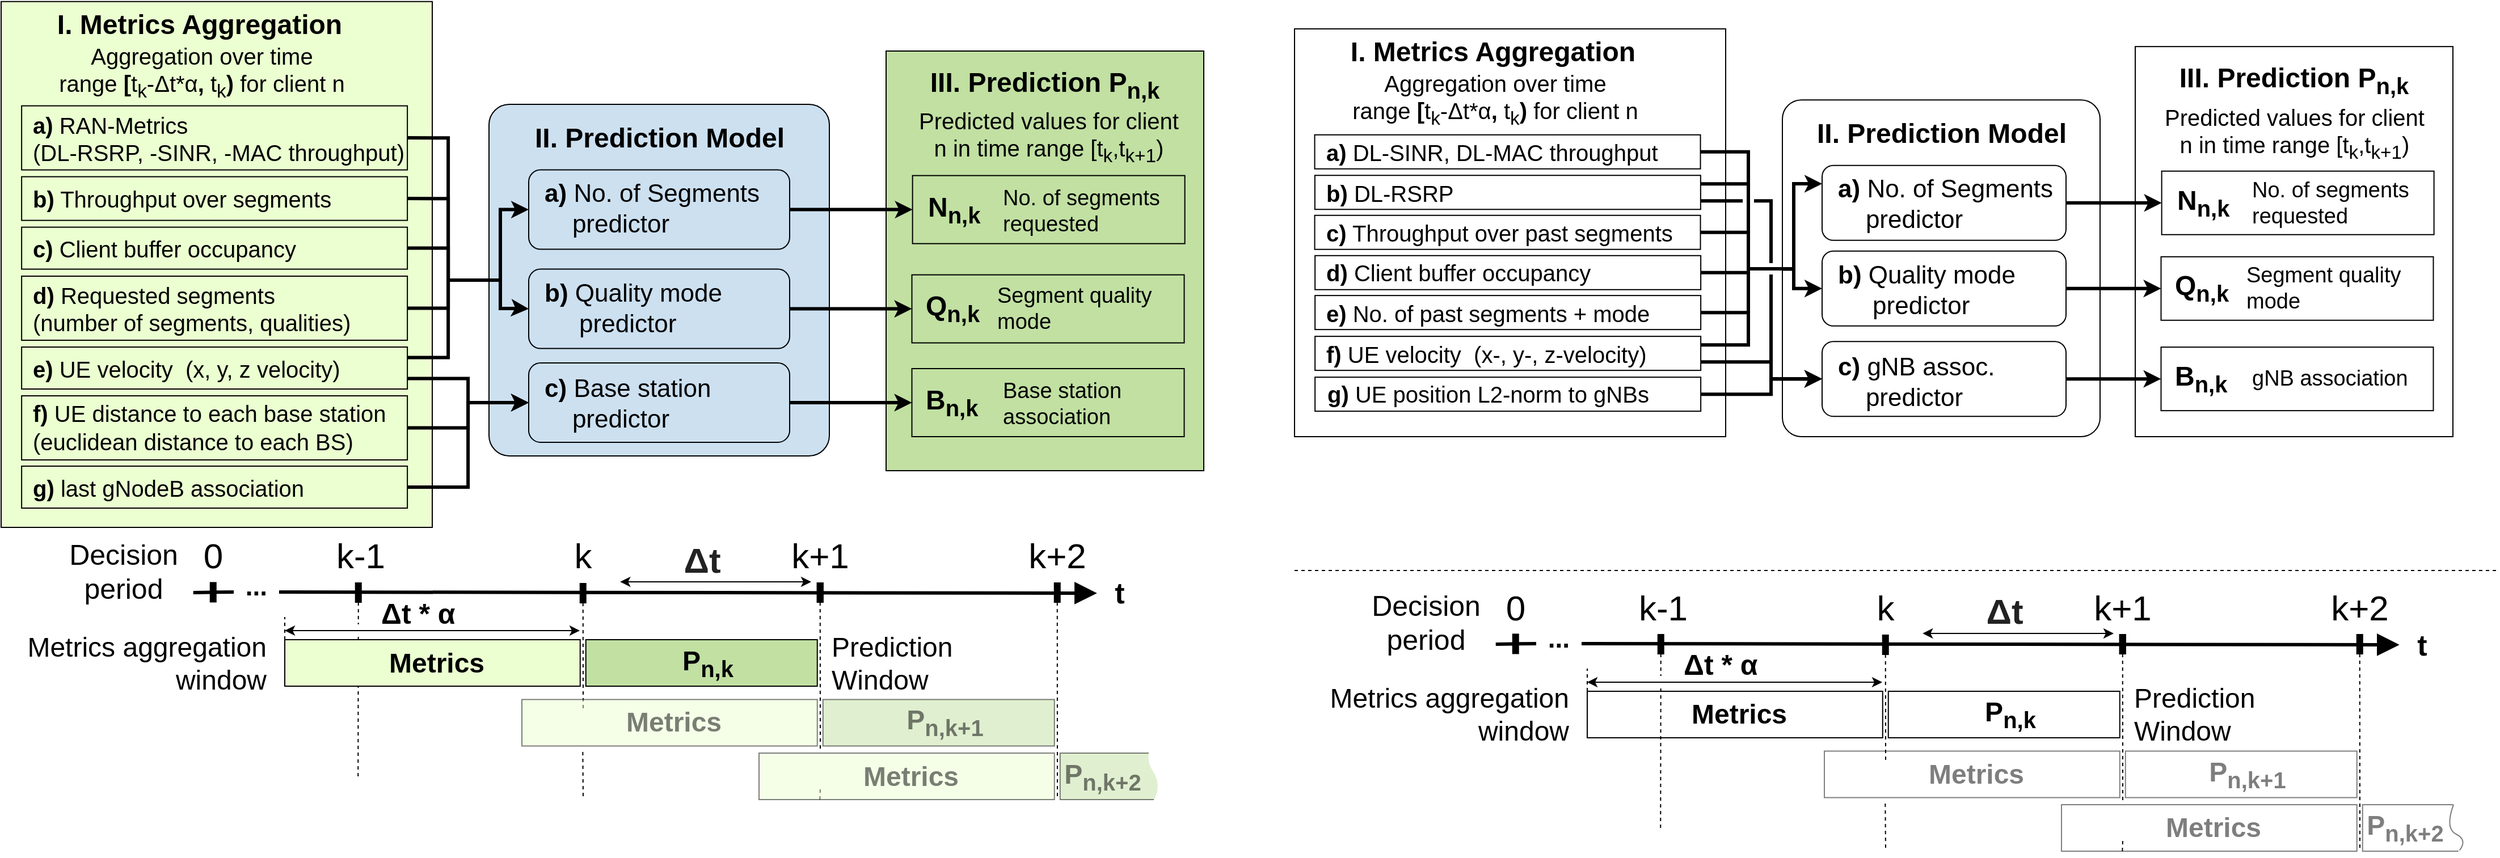 <mxfile version="13.3.9" type="device"><diagram id="YGS5Wm5rqlFnB0SKMCOr" name="Page-1"><mxGraphModel dx="1422" dy="785" grid="1" gridSize="10" guides="1" tooltips="1" connect="1" arrows="1" fold="1" page="1" pageScale="1" pageWidth="1169" pageHeight="827" math="0" shadow="0"><root><mxCell id="0"/><mxCell id="1" parent="0"/><mxCell id="rTr57TqP9xwcWbc1wPGs-44" style="edgeStyle=orthogonalEdgeStyle;rounded=0;orthogonalLoop=1;jettySize=auto;html=1;exitX=1;exitY=0.25;exitDx=0;exitDy=0;strokeWidth=3;fontSize=18;fontColor=#000000;endArrow=none;endFill=0;" parent="1" source="rTr57TqP9xwcWbc1wPGs-45" edge="1"><mxGeometry relative="1" as="geometry"><mxPoint x="1670" y="282" as="targetPoint"/><Array as="points"><mxPoint x="1640" y="349"/><mxPoint x="1640" y="282"/><mxPoint x="1670" y="282"/></Array></mxGeometry></mxCell><mxCell id="rTr57TqP9xwcWbc1wPGs-31" style="edgeStyle=orthogonalEdgeStyle;rounded=0;orthogonalLoop=1;jettySize=auto;html=1;exitX=1;exitY=0.5;exitDx=0;exitDy=0;strokeWidth=3;fontSize=18;fontColor=#000000;endArrow=none;endFill=0;" parent="1" source="rTr57TqP9xwcWbc1wPGs-32" edge="1"><mxGeometry relative="1" as="geometry"><mxPoint x="1670" y="282" as="targetPoint"/><Array as="points"><mxPoint x="1640" y="179"/><mxPoint x="1640" y="282"/><mxPoint x="1670" y="282"/></Array></mxGeometry></mxCell><mxCell id="AFP3O_VX_Cv5ZzCb7c3T-6" style="edgeStyle=orthogonalEdgeStyle;rounded=0;orthogonalLoop=1;jettySize=auto;html=1;exitX=1;exitY=0.75;exitDx=0;exitDy=0;entryX=0;entryY=0.5;entryDx=0;entryDy=0;strokeWidth=3;jumpStyle=gap;jumpSize=6;" edge="1" parent="1" source="AFP3O_VX_Cv5ZzCb7c3T-1" target="rTr57TqP9xwcWbc1wPGs-27"><mxGeometry relative="1" as="geometry"><Array as="points"><mxPoint x="1660" y="222"/><mxPoint x="1660" y="379"/></Array></mxGeometry></mxCell><mxCell id="2uyf5dTyXMOCLJde01Ve-223" value="" style="endArrow=classic;startArrow=classic;html=1;strokeColor=#000000;strokeWidth=1;fontSize=11;fontColor=#000000;" parent="1" edge="1"><mxGeometry width="50" height="50" relative="1" as="geometry"><mxPoint x="350" y="601" as="sourcePoint"/><mxPoint x="610" y="601" as="targetPoint"/></mxGeometry></mxCell><mxCell id="2uyf5dTyXMOCLJde01Ve-198" value="" style="endArrow=none;dashed=1;html=1;strokeWidth=1;fontSize=22;jumpStyle=gap;jumpSize=11;exitX=0.5;exitY=1;exitDx=0;exitDy=0;" parent="1" source="2uyf5dTyXMOCLJde01Ve-191" edge="1"><mxGeometry width="50" height="50" relative="1" as="geometry"><mxPoint x="414.45" y="587" as="sourcePoint"/><mxPoint x="414.62" y="732" as="targetPoint"/></mxGeometry></mxCell><mxCell id="2uyf5dTyXMOCLJde01Ve-216" value="Metrics aggregation window" style="text;html=1;strokeColor=none;align=right;verticalAlign=middle;whiteSpace=wrap;rounded=0;fontSize=24;fillColor=#ffffff;" parent="1" vertex="1"><mxGeometry x="113" y="612" width="223" height="35" as="geometry"/></mxCell><mxCell id="2uyf5dTyXMOCLJde01Ve-18" value="" style="rounded=1;whiteSpace=wrap;html=1;arcSize=6;fontColor=#828F99;fillColor=#CCE0F0;" parent="1" vertex="1"><mxGeometry x="530" y="137" width="300" height="310" as="geometry"/></mxCell><mxCell id="2uyf5dTyXMOCLJde01Ve-68" style="edgeStyle=orthogonalEdgeStyle;rounded=0;orthogonalLoop=1;jettySize=auto;html=1;exitX=0;exitY=0.5;exitDx=0;exitDy=0;entryX=0;entryY=0.5;entryDx=0;entryDy=0;strokeWidth=3;fontSize=18;fontColor=#000000;" parent="1" source="2uyf5dTyXMOCLJde01Ve-18" target="2uyf5dTyXMOCLJde01Ve-30" edge="1"><mxGeometry relative="1" as="geometry"><mxPoint x="530.0" y="285" as="sourcePoint"/><Array as="points"><mxPoint x="540" y="292"/><mxPoint x="540" y="317"/><mxPoint x="560" y="317"/></Array></mxGeometry></mxCell><mxCell id="2uyf5dTyXMOCLJde01Ve-1" value="" style="rounded=0;whiteSpace=wrap;html=1;fontSize=22;fillColor=#C1E0A2;" parent="1" vertex="1"><mxGeometry x="880" y="90" width="280" height="370" as="geometry"/></mxCell><mxCell id="2uyf5dTyXMOCLJde01Ve-2" value="&lt;font style=&quot;font-size: 24px&quot;&gt;&lt;b style=&quot;font-size: 24px&quot;&gt;&lt;font style=&quot;font-size: 24px&quot;&gt;III. Prediction P&lt;sub&gt;n,&lt;/sub&gt;&lt;/font&gt;&lt;font style=&quot;font-size: 24px&quot;&gt;&lt;span style=&quot;font-size: 24px&quot;&gt;&lt;sub&gt;k&lt;/sub&gt;&lt;/span&gt;&lt;/font&gt;&lt;/b&gt;&lt;/font&gt;" style="text;html=1;strokeColor=none;fillColor=none;align=center;verticalAlign=middle;whiteSpace=wrap;rounded=0;fontSize=24;" parent="1" vertex="1"><mxGeometry x="910" y="110" width="220" height="20" as="geometry"/></mxCell><mxCell id="2uyf5dTyXMOCLJde01Ve-4" value="" style="rounded=0;whiteSpace=wrap;html=1;fontSize=22;fillColor=#C1E0A2;" parent="1" vertex="1"><mxGeometry x="903.31" y="199.81" width="240" height="60" as="geometry"/></mxCell><mxCell id="2uyf5dTyXMOCLJde01Ve-5" value="" style="rounded=0;whiteSpace=wrap;html=1;fontSize=22;fillColor=#C1E0A2;" parent="1" vertex="1"><mxGeometry x="902.75" y="287.31" width="240" height="60" as="geometry"/></mxCell><mxCell id="2uyf5dTyXMOCLJde01Ve-8" value="&lt;font style=&quot;font-size: 24px&quot;&gt;&lt;span style=&quot;font-size: 24px&quot;&gt;&lt;b style=&quot;font-size: 24px&quot;&gt;N&lt;span style=&quot;font-size: 24px&quot;&gt;&lt;span style=&quot;font-size: 24px&quot;&gt;&lt;span style=&quot;font-size: 24px&quot;&gt;&lt;sub&gt;n,k&lt;/sub&gt;&lt;/span&gt;&lt;/span&gt;&lt;/span&gt;&lt;/b&gt;&lt;/span&gt;&lt;/font&gt;" style="text;html=1;strokeColor=none;fillColor=none;align=left;verticalAlign=middle;whiteSpace=wrap;rounded=0;fontSize=24;" parent="1" vertex="1"><mxGeometry x="915.06" y="218.06" width="39" height="23.5" as="geometry"/></mxCell><mxCell id="2uyf5dTyXMOCLJde01Ve-9" value="&lt;font style=&quot;font-size: 19px&quot;&gt;&lt;span style=&quot;font-size: 19px ; font-family: &amp;#34;helvetica&amp;#34; ; font-style: normal ; font-weight: 400 ; letter-spacing: normal ; text-align: left ; text-indent: 0px ; text-transform: none ; word-spacing: 0px ; display: inline ; float: none&quot;&gt;No. of segments requested&amp;nbsp;&lt;/span&gt;&lt;/font&gt;" style="text;whiteSpace=wrap;html=1;fontSize=19;labelBackgroundColor=none;verticalAlign=middle;" parent="1" vertex="1"><mxGeometry x="981.37" y="206.81" width="148.63" height="47.5" as="geometry"/></mxCell><mxCell id="2uyf5dTyXMOCLJde01Ve-10" value="&lt;font style=&quot;font-size: 19px;&quot;&gt;&lt;span style=&quot;font-size: 19px; font-family: helvetica; font-style: normal; font-weight: 400; letter-spacing: normal; text-align: left; text-indent: 0px; text-transform: none; word-spacing: 0px; display: inline; float: none;&quot;&gt;Segment quality mode&lt;/span&gt;&lt;/font&gt;" style="text;whiteSpace=wrap;html=1;fontSize=19;labelBackgroundColor=none;verticalAlign=middle;" parent="1" vertex="1"><mxGeometry x="975.5" y="292.31" width="157.5" height="50" as="geometry"/></mxCell><mxCell id="2uyf5dTyXMOCLJde01Ve-11" value="&lt;font style=&quot;font-size: 24px&quot;&gt;&lt;b style=&quot;font-size: 24px&quot;&gt;Q&lt;/b&gt;&lt;span style=&quot;font-size: 24px&quot;&gt;&lt;b style=&quot;font-size: 24px&quot;&gt;&lt;span style=&quot;font-size: 24px&quot;&gt;&lt;sub&gt;n,k&lt;/sub&gt;&lt;/span&gt;&lt;/b&gt;&lt;/span&gt;&lt;/font&gt;" style="text;html=1;strokeColor=none;fillColor=none;align=left;verticalAlign=middle;whiteSpace=wrap;rounded=0;fontSize=24;" parent="1" vertex="1"><mxGeometry x="912.5" y="306.31" width="43" height="22" as="geometry"/></mxCell><mxCell id="2uyf5dTyXMOCLJde01Ve-12" value="" style="rounded=0;whiteSpace=wrap;html=1;fontSize=22;fillColor=#C1E0A2;" parent="1" vertex="1"><mxGeometry x="902.75" y="370.0" width="240" height="60" as="geometry"/></mxCell><mxCell id="2uyf5dTyXMOCLJde01Ve-13" value="&lt;font style=&quot;font-size: 19px;&quot;&gt;&lt;span style=&quot;font-size: 19px; font-family: helvetica; font-style: normal; font-weight: 400; letter-spacing: normal; text-align: left; text-indent: 0px; text-transform: none; word-spacing: 0px; display: inline; float: none;&quot;&gt;Base station association&lt;/span&gt;&lt;/font&gt;" style="text;whiteSpace=wrap;html=1;fontSize=19;labelBackgroundColor=none;verticalAlign=middle;" parent="1" vertex="1"><mxGeometry x="981.37" y="376.0" width="142.5" height="49" as="geometry"/></mxCell><mxCell id="2uyf5dTyXMOCLJde01Ve-14" value="&lt;font style=&quot;font-size: 24px&quot;&gt;&lt;b style=&quot;font-size: 24px&quot;&gt;B&lt;/b&gt;&lt;span style=&quot;font-size: 24px&quot;&gt;&lt;b style=&quot;font-size: 24px&quot;&gt;&lt;span style=&quot;font-size: 24px&quot;&gt;&lt;sub&gt;n,k&lt;/sub&gt;&lt;/span&gt;&lt;/b&gt;&lt;/span&gt;&lt;/font&gt;" style="text;html=1;strokeColor=none;fillColor=none;align=left;verticalAlign=middle;whiteSpace=wrap;rounded=0;fontSize=24;" parent="1" vertex="1"><mxGeometry x="912.5" y="389" width="43" height="22" as="geometry"/></mxCell><mxCell id="2uyf5dTyXMOCLJde01Ve-16" value="" style="rounded=0;whiteSpace=wrap;html=1;fontSize=22;strokeColor=#000000;fillColor=#EBFFD1;" parent="1" vertex="1"><mxGeometry x="100" y="46.37" width="380" height="463.63" as="geometry"/></mxCell><mxCell id="2uyf5dTyXMOCLJde01Ve-24" value="&lt;font style=&quot;font-family: helvetica; font-size: 20px; font-style: normal; font-weight: 400; letter-spacing: normal; text-indent: 0px; text-transform: none; word-spacing: 0px;&quot;&gt;&lt;span style=&quot;font-size: 20px; font-family: helvetica; font-style: normal; font-weight: 400; letter-spacing: normal; text-indent: 0px; text-transform: none; word-spacing: 0px; display: inline; float: none;&quot;&gt;Predicted values for client n in time range&amp;nbsp;&lt;/span&gt;&lt;/font&gt;&lt;span style=&quot;font-size: 20px; font-style: normal; font-weight: 400; letter-spacing: normal; text-indent: 0px; text-transform: none; word-spacing: 0px; font-family: helvetica;&quot;&gt;[t&lt;/span&gt;&lt;span style=&quot;font-size: 20px; font-style: normal; font-weight: 400; letter-spacing: normal; text-indent: 0px; text-transform: none; word-spacing: 0px; font-family: helvetica;&quot;&gt;&lt;span style=&quot;font-size: 20px&quot;&gt;&lt;span style=&quot;font-size: 20px&quot;&gt;&lt;sub&gt;k&lt;/sub&gt;&lt;/span&gt;&lt;/span&gt;&lt;/span&gt;&lt;span style=&quot;font-size: 20px; font-style: normal; font-weight: 400; letter-spacing: normal; text-indent: 0px; text-transform: none; word-spacing: 0px; font-family: helvetica;&quot;&gt;,t&lt;/span&gt;&lt;span style=&quot;font-size: 20px; font-style: normal; font-weight: 400; letter-spacing: normal; text-indent: 0px; text-transform: none; word-spacing: 0px; font-family: helvetica;&quot;&gt;&lt;span style=&quot;font-size: 20px&quot;&gt;&lt;span style=&quot;font-size: 20px&quot;&gt;&lt;sub&gt;k+1&lt;/sub&gt;&lt;/span&gt;&lt;/span&gt;&lt;/span&gt;&lt;span style=&quot;font-size: 20px; font-style: normal; font-weight: 400; letter-spacing: normal; text-indent: 0px; text-transform: none; word-spacing: 0px; font-family: helvetica;&quot;&gt;)&lt;/span&gt;" style="text;whiteSpace=wrap;html=1;align=center;fontSize=20;" parent="1" vertex="1"><mxGeometry x="903.87" y="132.5" width="238.88" height="44" as="geometry"/></mxCell><mxCell id="2uyf5dTyXMOCLJde01Ve-57" style="edgeStyle=orthogonalEdgeStyle;rounded=0;orthogonalLoop=1;jettySize=auto;html=1;exitX=1;exitY=0.5;exitDx=0;exitDy=0;entryX=0;entryY=0.5;entryDx=0;entryDy=0;fontSize=18;fontColor=#000000;strokeWidth=3;" parent="1" source="2uyf5dTyXMOCLJde01Ve-27" target="2uyf5dTyXMOCLJde01Ve-4" edge="1"><mxGeometry relative="1" as="geometry"/></mxCell><mxCell id="2uyf5dTyXMOCLJde01Ve-27" value="" style="rounded=1;whiteSpace=wrap;html=1;fontSize=16;align=center;fillColor=#CCE0F0;" parent="1" vertex="1"><mxGeometry x="565.0" y="194.81" width="230" height="70" as="geometry"/></mxCell><mxCell id="2uyf5dTyXMOCLJde01Ve-28" value="&lt;b&gt;II. Prediction Model&lt;/b&gt;" style="text;html=1;strokeColor=none;fillColor=none;align=center;verticalAlign=middle;whiteSpace=wrap;rounded=0;fontSize=24;" parent="1" vertex="1"><mxGeometry x="567.5" y="156.5" width="225" height="20" as="geometry"/></mxCell><mxCell id="2uyf5dTyXMOCLJde01Ve-29" value="&lt;b style=&quot;font-size: 22px&quot;&gt;a) &lt;/b&gt;&lt;span style=&quot;font-size: 22px&quot;&gt;No. of Segments&amp;nbsp; &amp;nbsp; &amp;nbsp; predictor&lt;/span&gt;" style="text;html=1;strokeColor=none;fillColor=none;align=left;verticalAlign=middle;whiteSpace=wrap;rounded=0;fontSize=22;" parent="1" vertex="1"><mxGeometry x="576.88" y="219.31" width="206.25" height="20" as="geometry"/></mxCell><mxCell id="2uyf5dTyXMOCLJde01Ve-58" style="edgeStyle=orthogonalEdgeStyle;rounded=0;orthogonalLoop=1;jettySize=auto;html=1;exitX=1;exitY=0.5;exitDx=0;exitDy=0;entryX=0;entryY=0.5;entryDx=0;entryDy=0;strokeWidth=3;fontSize=18;fontColor=#000000;" parent="1" source="2uyf5dTyXMOCLJde01Ve-30" target="2uyf5dTyXMOCLJde01Ve-5" edge="1"><mxGeometry relative="1" as="geometry"/></mxCell><mxCell id="2uyf5dTyXMOCLJde01Ve-30" value="" style="rounded=1;whiteSpace=wrap;html=1;fontSize=16;align=center;fillColor=#CCE0F0;" parent="1" vertex="1"><mxGeometry x="565.0" y="282.31" width="230" height="70" as="geometry"/></mxCell><mxCell id="2uyf5dTyXMOCLJde01Ve-31" value="&lt;b style=&quot;font-size: 22px&quot;&gt;b) &lt;/b&gt;&lt;span style=&quot;font-size: 22px&quot;&gt;Quality mode&amp;nbsp; &amp;nbsp; &amp;nbsp; &amp;nbsp; &amp;nbsp;predictor&lt;/span&gt;" style="text;html=1;strokeColor=none;fillColor=none;align=left;verticalAlign=middle;whiteSpace=wrap;rounded=0;fontSize=22;" parent="1" vertex="1"><mxGeometry x="576.88" y="306" width="177.5" height="21" as="geometry"/></mxCell><mxCell id="2uyf5dTyXMOCLJde01Ve-182" style="edgeStyle=orthogonalEdgeStyle;rounded=0;orthogonalLoop=1;jettySize=auto;html=1;exitX=1;exitY=0.5;exitDx=0;exitDy=0;entryX=0;entryY=0.5;entryDx=0;entryDy=0;endArrow=classic;endFill=1;strokeWidth=3;fontSize=18;fontColor=#000000;" parent="1" source="2uyf5dTyXMOCLJde01Ve-32" target="2uyf5dTyXMOCLJde01Ve-12" edge="1"><mxGeometry relative="1" as="geometry"/></mxCell><mxCell id="2uyf5dTyXMOCLJde01Ve-32" value="" style="rounded=1;whiteSpace=wrap;html=1;fontSize=16;align=center;fillColor=#CCE0F0;" parent="1" vertex="1"><mxGeometry x="565.0" y="365" width="230" height="70" as="geometry"/></mxCell><mxCell id="2uyf5dTyXMOCLJde01Ve-33" value="&lt;b style=&quot;font-size: 22px&quot;&gt;c) &lt;/b&gt;&lt;span style=&quot;font-size: 22px&quot;&gt;Base station&amp;nbsp; &amp;nbsp; &amp;nbsp; &amp;nbsp; &amp;nbsp; &amp;nbsp; predictor&lt;/span&gt;" style="text;html=1;strokeColor=none;fillColor=none;align=left;verticalAlign=middle;whiteSpace=wrap;rounded=0;fontSize=22;" parent="1" vertex="1"><mxGeometry x="576.88" y="390" width="193.12" height="21" as="geometry"/></mxCell><mxCell id="2uyf5dTyXMOCLJde01Ve-37" value="&lt;b&gt;I. Metrics Aggregation&lt;/b&gt;" style="text;html=1;strokeColor=none;fillColor=none;align=center;verticalAlign=middle;whiteSpace=wrap;rounded=0;fontSize=24;" parent="1" vertex="1"><mxGeometry x="140" y="57.25" width="270" height="20" as="geometry"/></mxCell><mxCell id="2uyf5dTyXMOCLJde01Ve-38" value="&lt;font style=&quot;font-family: &amp;#34;helvetica&amp;#34; ; font-size: 20px ; font-style: normal ; font-weight: 400 ; letter-spacing: normal ; text-indent: 0px ; text-transform: none ; word-spacing: 0px&quot;&gt;&lt;span style=&quot;font-size: 20px ; font-family: &amp;#34;helvetica&amp;#34; ; font-style: normal ; font-weight: 400 ; letter-spacing: normal ; text-indent: 0px ; text-transform: none ; word-spacing: 0px ; display: inline ; float: none&quot;&gt;Aggregation over time range&amp;nbsp;&lt;/span&gt;&lt;/font&gt;&lt;span style=&quot;font-size: 20px ; font-style: normal ; letter-spacing: normal ; text-indent: 0px ; text-transform: none ; word-spacing: 0px ; font-family: &amp;#34;helvetica&amp;#34;&quot;&gt;&lt;b style=&quot;font-size: 20px&quot;&gt;[&lt;/b&gt;&lt;/span&gt;&lt;span style=&quot;font-family: &amp;#34;helvetica&amp;#34; ; font-size: 20px&quot;&gt;t&lt;/span&gt;&lt;span style=&quot;font-family: &amp;#34;helvetica&amp;#34; ; font-size: 20px&quot;&gt;&lt;span style=&quot;font-size: 20px&quot;&gt;&lt;sub&gt;k&lt;/sub&gt;&lt;/span&gt;-&lt;/span&gt;&lt;font style=&quot;text-align: left ; font-size: 20px&quot;&gt;&lt;span style=&quot;font-family: &amp;#34;arial&amp;#34; , sans-serif ; font-size: 20px&quot;&gt;Δt*&lt;/span&gt;&lt;/font&gt;&lt;span style=&quot;text-align: left ; font-family: &amp;#34;arial&amp;#34; , sans-serif ; font-size: 20px&quot;&gt;α&lt;/span&gt;&lt;span style=&quot;font-size: 20px ; font-style: normal ; letter-spacing: normal ; text-indent: 0px ; text-transform: none ; word-spacing: 0px ; font-family: &amp;#34;helvetica&amp;#34;&quot;&gt;&lt;b style=&quot;font-size: 20px&quot;&gt;,&lt;/b&gt;&lt;/span&gt;&lt;span style=&quot;font-size: 20px ; font-style: normal ; font-weight: 400 ; letter-spacing: normal ; text-indent: 0px ; text-transform: none ; word-spacing: 0px ; font-family: &amp;#34;helvetica&amp;#34;&quot;&gt; t&lt;/span&gt;&lt;span style=&quot;font-size: 20px ; font-style: normal ; font-weight: 400 ; letter-spacing: normal ; text-indent: 0px ; text-transform: none ; word-spacing: 0px ; font-family: &amp;#34;helvetica&amp;#34;&quot;&gt;&lt;span style=&quot;font-size: 20px&quot;&gt;&lt;span style=&quot;font-size: 20px&quot;&gt;&lt;sub&gt;k&lt;/sub&gt;&lt;/span&gt;&lt;/span&gt;&lt;/span&gt;&lt;span style=&quot;font-size: 20px ; font-style: normal ; letter-spacing: normal ; text-indent: 0px ; text-transform: none ; word-spacing: 0px ; font-family: &amp;#34;helvetica&amp;#34;&quot;&gt;&lt;b style=&quot;font-size: 20px&quot;&gt;) &lt;/b&gt;for client n&lt;/span&gt;" style="text;whiteSpace=wrap;html=1;align=center;fontSize=20;" parent="1" vertex="1"><mxGeometry x="136.03" y="75.5" width="281.94" height="57.5" as="geometry"/></mxCell><mxCell id="2uyf5dTyXMOCLJde01Ve-66" style="edgeStyle=orthogonalEdgeStyle;rounded=0;orthogonalLoop=1;jettySize=auto;html=1;exitX=1;exitY=0.5;exitDx=0;exitDy=0;entryX=0;entryY=0.5;entryDx=0;entryDy=0;strokeWidth=3;fontSize=18;fontColor=#000000;endArrow=none;endFill=0;" parent="1" source="2uyf5dTyXMOCLJde01Ve-41" target="2uyf5dTyXMOCLJde01Ve-18" edge="1"><mxGeometry relative="1" as="geometry"/></mxCell><mxCell id="2uyf5dTyXMOCLJde01Ve-41" value="" style="rounded=0;whiteSpace=wrap;html=1;fontSize=18;fontColor=#FFFFFF;align=center;gradientColor=none;fillColor=#EBFFD1;" parent="1" vertex="1"><mxGeometry x="118.06" y="138.31" width="340" height="56.5" as="geometry"/></mxCell><mxCell id="2uyf5dTyXMOCLJde01Ve-42" value="&lt;div style=&quot;font-size: 20px;&quot;&gt;&lt;span style=&quot;font-family: helvetica; font-size: 20px;&quot;&gt;&lt;b style=&quot;font-size: 20px;&quot;&gt;a)&lt;/b&gt; RAN-Metrics&amp;nbsp;&lt;/span&gt;&lt;/div&gt;&lt;font style=&quot;font-size: 20px;&quot;&gt;&lt;span style=&quot;font-size: 20px; font-family: helvetica; font-style: normal; font-weight: 400; letter-spacing: normal; text-indent: 0px; text-transform: none; word-spacing: 0px; display: inline; float: none;&quot;&gt;(DL-RSRP, -SINR, -MAC throughput)&lt;/span&gt;&lt;/font&gt;" style="text;whiteSpace=wrap;html=1;fontSize=20;labelBackgroundColor=none;verticalAlign=middle;align=left;" parent="1" vertex="1"><mxGeometry x="125.83" y="149.5" width="354.17" height="34.12" as="geometry"/></mxCell><mxCell id="2uyf5dTyXMOCLJde01Ve-65" style="edgeStyle=orthogonalEdgeStyle;rounded=0;orthogonalLoop=1;jettySize=auto;html=1;exitX=1;exitY=0.5;exitDx=0;exitDy=0;entryX=0;entryY=0.5;entryDx=0;entryDy=0;strokeWidth=3;fontSize=18;fontColor=#000000;endArrow=none;endFill=0;" parent="1" source="2uyf5dTyXMOCLJde01Ve-43" target="2uyf5dTyXMOCLJde01Ve-18" edge="1"><mxGeometry relative="1" as="geometry"/></mxCell><mxCell id="2uyf5dTyXMOCLJde01Ve-43" value="" style="rounded=0;whiteSpace=wrap;html=1;fontSize=18;fontColor=#FFFFFF;align=center;gradientColor=none;fillColor=#EBFFD1;" parent="1" vertex="1"><mxGeometry x="118.06" y="200.81" width="340" height="38.5" as="geometry"/></mxCell><mxCell id="2uyf5dTyXMOCLJde01Ve-44" value="&lt;font style=&quot;font-size: 20px&quot;&gt;&lt;span style=&quot;font-size: 20px ; font-family: &amp;#34;helvetica&amp;#34; ; font-style: normal ; letter-spacing: normal ; text-indent: 0px ; text-transform: none ; word-spacing: 0px ; display: inline ; float: none&quot;&gt;&lt;b style=&quot;font-size: 20px&quot;&gt;b)&lt;/b&gt;&lt;/span&gt;&lt;span style=&quot;font-size: 20px ; font-family: &amp;#34;helvetica&amp;#34; ; font-style: normal ; font-weight: 400 ; letter-spacing: normal ; text-indent: 0px ; text-transform: none ; word-spacing: 0px ; display: inline ; float: none&quot;&gt; Throughput over segments&amp;nbsp;&lt;br style=&quot;font-size: 20px&quot;&gt;&lt;/span&gt;&lt;/font&gt;" style="text;whiteSpace=wrap;html=1;fontSize=20;labelBackgroundColor=none;verticalAlign=middle;align=left;" parent="1" vertex="1"><mxGeometry x="125.83" y="206.81" width="324.17" height="26.5" as="geometry"/></mxCell><mxCell id="2uyf5dTyXMOCLJde01Ve-63" style="edgeStyle=orthogonalEdgeStyle;rounded=0;orthogonalLoop=1;jettySize=auto;html=1;exitX=1;exitY=0.5;exitDx=0;exitDy=0;strokeWidth=3;fontSize=18;fontColor=#000000;endArrow=none;endFill=0;" parent="1" source="2uyf5dTyXMOCLJde01Ve-45" target="2uyf5dTyXMOCLJde01Ve-18" edge="1"><mxGeometry relative="1" as="geometry"/></mxCell><mxCell id="2uyf5dTyXMOCLJde01Ve-45" value="" style="rounded=0;whiteSpace=wrap;html=1;fontSize=18;fontColor=#FFFFFF;align=center;gradientColor=none;fillColor=#EBFFD1;" parent="1" vertex="1"><mxGeometry x="118.06" y="245.31" width="340" height="37" as="geometry"/></mxCell><mxCell id="2uyf5dTyXMOCLJde01Ve-46" value="&lt;font style=&quot;font-size: 20px;&quot;&gt;&lt;span style=&quot;font-size: 20px; font-family: helvetica; font-style: normal; letter-spacing: normal; text-indent: 0px; text-transform: none; word-spacing: 0px; display: inline; float: none;&quot;&gt;&lt;b style=&quot;font-size: 20px;&quot;&gt;c)&lt;/b&gt;&lt;/span&gt;&lt;span style=&quot;font-size: 20px; font-family: helvetica; font-style: normal; font-weight: 400; letter-spacing: normal; text-indent: 0px; text-transform: none; word-spacing: 0px; display: inline; float: none;&quot;&gt; Client buffer occupancy&amp;nbsp;&lt;br style=&quot;font-size: 20px;&quot;&gt;&lt;/span&gt;&lt;/font&gt;" style="text;whiteSpace=wrap;html=1;fontSize=20;labelBackgroundColor=none;verticalAlign=middle;align=left;" parent="1" vertex="1"><mxGeometry x="125.83" y="253.56" width="286.94" height="20.5" as="geometry"/></mxCell><mxCell id="2uyf5dTyXMOCLJde01Ve-62" style="edgeStyle=orthogonalEdgeStyle;rounded=0;orthogonalLoop=1;jettySize=auto;html=1;exitX=1;exitY=0.5;exitDx=0;exitDy=0;strokeWidth=3;fontSize=18;fontColor=#000000;endArrow=none;endFill=0;" parent="1" source="2uyf5dTyXMOCLJde01Ve-47" target="2uyf5dTyXMOCLJde01Ve-18" edge="1"><mxGeometry relative="1" as="geometry"/></mxCell><mxCell id="2uyf5dTyXMOCLJde01Ve-47" value="" style="rounded=0;whiteSpace=wrap;html=1;fontSize=18;fontColor=#FFFFFF;align=center;gradientColor=none;fillColor=#EBFFD1;" parent="1" vertex="1"><mxGeometry x="118.06" y="288.5" width="340" height="56.5" as="geometry"/></mxCell><mxCell id="2uyf5dTyXMOCLJde01Ve-48" value="&lt;font style=&quot;font-size: 20px&quot;&gt;&lt;span style=&quot;font-size: 20px ; font-family: &amp;#34;helvetica&amp;#34; ; font-style: normal ; letter-spacing: normal ; text-indent: 0px ; text-transform: none ; word-spacing: 0px ; display: inline ; float: none&quot;&gt;&lt;b style=&quot;font-size: 20px&quot;&gt;d)&lt;/b&gt;&lt;/span&gt;&lt;span style=&quot;font-size: 20px ; font-family: &amp;#34;helvetica&amp;#34; ; font-style: normal ; font-weight: 400 ; letter-spacing: normal ; text-indent: 0px ; text-transform: none ; word-spacing: 0px ; display: inline ; float: none&quot;&gt; Requested segments&amp;nbsp;&lt;br style=&quot;font-size: 20px&quot;&gt;(number of segments, qualities)&lt;br style=&quot;font-size: 20px&quot;&gt;&lt;/span&gt;&lt;/font&gt;" style="text;whiteSpace=wrap;html=1;fontSize=20;labelBackgroundColor=none;verticalAlign=middle;align=left;" parent="1" vertex="1"><mxGeometry x="125.83" y="306.5" width="308.47" height="20.5" as="geometry"/></mxCell><mxCell id="2uyf5dTyXMOCLJde01Ve-59" style="edgeStyle=orthogonalEdgeStyle;rounded=0;orthogonalLoop=1;jettySize=auto;html=1;exitX=1;exitY=0.75;exitDx=0;exitDy=0;strokeWidth=3;fontSize=18;fontColor=#000000;" parent="1" source="2uyf5dTyXMOCLJde01Ve-49" target="2uyf5dTyXMOCLJde01Ve-32" edge="1"><mxGeometry relative="1" as="geometry"/></mxCell><mxCell id="2uyf5dTyXMOCLJde01Ve-69" style="edgeStyle=orthogonalEdgeStyle;rounded=0;orthogonalLoop=1;jettySize=auto;html=1;exitX=1;exitY=0.25;exitDx=0;exitDy=0;entryX=0;entryY=0.5;entryDx=0;entryDy=0;strokeWidth=3;fontSize=18;fontColor=#000000;endArrow=none;endFill=0;" parent="1" source="2uyf5dTyXMOCLJde01Ve-49" target="2uyf5dTyXMOCLJde01Ve-18" edge="1"><mxGeometry relative="1" as="geometry"/></mxCell><mxCell id="2uyf5dTyXMOCLJde01Ve-49" value="" style="rounded=0;whiteSpace=wrap;html=1;fontSize=18;fontColor=#FFFFFF;align=center;gradientColor=none;fillColor=#EBFFD1;" parent="1" vertex="1"><mxGeometry x="118.06" y="351.0" width="340" height="37" as="geometry"/></mxCell><mxCell id="2uyf5dTyXMOCLJde01Ve-50" value="&lt;font style=&quot;font-size: 20px;&quot;&gt;&lt;span style=&quot;font-size: 20px; font-family: helvetica; font-style: normal; letter-spacing: normal; text-indent: 0px; text-transform: none; word-spacing: 0px; display: inline; float: none;&quot;&gt;&lt;b style=&quot;font-size: 20px;&quot;&gt;e)&lt;/b&gt;&lt;/span&gt;&lt;span style=&quot;font-size: 20px; font-family: helvetica; font-style: normal; font-weight: 400; letter-spacing: normal; text-indent: 0px; text-transform: none; word-spacing: 0px; display: inline; float: none;&quot;&gt; UE velocity&amp;nbsp; (x, y, z velocity)&lt;br style=&quot;font-size: 20px;&quot;&gt;&lt;/span&gt;&lt;/font&gt;" style="text;whiteSpace=wrap;html=1;fontSize=20;labelBackgroundColor=none;verticalAlign=middle;align=left;" parent="1" vertex="1"><mxGeometry x="125.83" y="359.25" width="278.47" height="20.5" as="geometry"/></mxCell><mxCell id="2uyf5dTyXMOCLJde01Ve-60" style="edgeStyle=orthogonalEdgeStyle;rounded=0;orthogonalLoop=1;jettySize=auto;html=1;exitX=1;exitY=0.5;exitDx=0;exitDy=0;strokeWidth=3;fontSize=18;fontColor=#000000;entryX=0;entryY=0.5;entryDx=0;entryDy=0;" parent="1" source="2uyf5dTyXMOCLJde01Ve-51" target="2uyf5dTyXMOCLJde01Ve-32" edge="1"><mxGeometry relative="1" as="geometry"><mxPoint x="560" y="422" as="targetPoint"/></mxGeometry></mxCell><mxCell id="2uyf5dTyXMOCLJde01Ve-51" value="" style="rounded=0;whiteSpace=wrap;html=1;fontSize=20;fontColor=#FFFFFF;align=center;gradientColor=none;fillColor=#EBFFD1;" parent="1" vertex="1"><mxGeometry x="118.06" y="394.0" width="340" height="56.5" as="geometry"/></mxCell><mxCell id="2uyf5dTyXMOCLJde01Ve-52" value="&lt;font style=&quot;font-size: 20px&quot;&gt;&lt;span style=&quot;font-family: &amp;#34;helvetica&amp;#34; ; font-style: normal ; letter-spacing: normal ; text-indent: 0px ; text-transform: none ; word-spacing: 0px ; display: inline ; float: none&quot;&gt;&lt;b&gt;f)&lt;/b&gt;&lt;/span&gt;&lt;span style=&quot;font-family: &amp;#34;helvetica&amp;#34; ; font-style: normal ; font-weight: 400 ; letter-spacing: normal ; text-indent: 0px ; text-transform: none ; word-spacing: 0px ; display: inline ; float: none&quot;&gt; UE distance to each base station&amp;nbsp; &lt;br&gt;(euclidean distance to each BS)&lt;br style=&quot;font-size: 18px&quot;&gt;&lt;/span&gt;&lt;/font&gt;" style="text;whiteSpace=wrap;html=1;fontSize=18;labelBackgroundColor=none;verticalAlign=middle;align=left;" parent="1" vertex="1"><mxGeometry x="125.83" y="412" width="334.17" height="20.5" as="geometry"/></mxCell><mxCell id="2uyf5dTyXMOCLJde01Ve-61" style="edgeStyle=orthogonalEdgeStyle;rounded=0;orthogonalLoop=1;jettySize=auto;html=1;exitX=1;exitY=0.5;exitDx=0;exitDy=0;entryX=0;entryY=0.5;entryDx=0;entryDy=0;strokeWidth=3;fontSize=18;fontColor=#000000;" parent="1" source="2uyf5dTyXMOCLJde01Ve-53" target="2uyf5dTyXMOCLJde01Ve-32" edge="1"><mxGeometry relative="1" as="geometry"/></mxCell><mxCell id="2uyf5dTyXMOCLJde01Ve-53" value="" style="rounded=0;whiteSpace=wrap;html=1;fontSize=18;fontColor=#FFFFFF;align=center;gradientColor=none;fillColor=#EBFFD1;" parent="1" vertex="1"><mxGeometry x="118.06" y="456.0" width="340" height="37" as="geometry"/></mxCell><mxCell id="2uyf5dTyXMOCLJde01Ve-54" value="&lt;font style=&quot;font-size: 20px;&quot;&gt;&lt;span style=&quot;font-size: 20px; font-family: helvetica; font-style: normal; letter-spacing: normal; text-indent: 0px; text-transform: none; word-spacing: 0px; display: inline; float: none;&quot;&gt;&lt;b style=&quot;font-size: 20px;&quot;&gt;g)&lt;/b&gt;&lt;/span&gt;&lt;span style=&quot;font-size: 20px; font-family: helvetica; font-style: normal; font-weight: 400; letter-spacing: normal; text-indent: 0px; text-transform: none; word-spacing: 0px; display: inline; float: none;&quot;&gt; last gNodeB association&lt;br style=&quot;font-size: 20px;&quot;&gt;&lt;/span&gt;&lt;/font&gt;" style="text;whiteSpace=wrap;html=1;fontSize=20;labelBackgroundColor=none;verticalAlign=middle;align=left;" parent="1" vertex="1"><mxGeometry x="125.83" y="464.25" width="284.17" height="20.5" as="geometry"/></mxCell><mxCell id="2uyf5dTyXMOCLJde01Ve-67" style="edgeStyle=orthogonalEdgeStyle;rounded=0;orthogonalLoop=1;jettySize=auto;html=1;exitX=0;exitY=0.5;exitDx=0;exitDy=0;entryX=0;entryY=0.5;entryDx=0;entryDy=0;strokeWidth=3;fontSize=18;fontColor=#000000;" parent="1" source="2uyf5dTyXMOCLJde01Ve-18" target="2uyf5dTyXMOCLJde01Ve-27" edge="1"><mxGeometry relative="1" as="geometry"><mxPoint x="530.0" y="285" as="sourcePoint"/><Array as="points"><mxPoint x="540" y="292"/><mxPoint x="540" y="230"/></Array></mxGeometry></mxCell><mxCell id="2uyf5dTyXMOCLJde01Ve-185" value="" style="endArrow=block;html=1;endFill=1;startSize=6;endSize=12;strokeWidth=3;entryX=0;entryY=0.5;entryDx=0;entryDy=0;exitX=1;exitY=0.75;exitDx=0;exitDy=0;" parent="1" source="2uyf5dTyXMOCLJde01Ve-187" target="2uyf5dTyXMOCLJde01Ve-186" edge="1"><mxGeometry width="50" height="50" relative="1" as="geometry"><mxPoint x="408.37" y="568" as="sourcePoint"/><mxPoint x="998.37" y="568" as="targetPoint"/></mxGeometry></mxCell><mxCell id="2uyf5dTyXMOCLJde01Ve-186" value="&lt;font style=&quot;font-size: 26px;&quot;&gt;&lt;b style=&quot;font-size: 26px;&quot;&gt;t&lt;/b&gt;&lt;/font&gt;" style="text;html=1;strokeColor=none;fillColor=none;align=center;verticalAlign=middle;whiteSpace=wrap;rounded=0;fontSize=26;" parent="1" vertex="1"><mxGeometry x="1065.87" y="558" width="40" height="20" as="geometry"/></mxCell><mxCell id="2uyf5dTyXMOCLJde01Ve-187" value="&lt;b&gt;&lt;font style=&quot;font-size: 23px&quot;&gt;...&lt;/font&gt;&lt;/b&gt;" style="text;html=1;strokeColor=none;align=center;verticalAlign=middle;whiteSpace=wrap;rounded=0;fillColor=#ffffff;" parent="1" vertex="1"><mxGeometry x="305" y="552" width="40" height="20" as="geometry"/></mxCell><mxCell id="2uyf5dTyXMOCLJde01Ve-188" value="" style="endArrow=none;html=1;strokeWidth=3;entryX=0;entryY=0.75;entryDx=0;entryDy=0;" parent="1" source="2uyf5dTyXMOCLJde01Ve-189" target="2uyf5dTyXMOCLJde01Ve-187" edge="1"><mxGeometry width="50" height="50" relative="1" as="geometry"><mxPoint x="269.37" y="567.5" as="sourcePoint"/><mxPoint x="309.37" y="567.5" as="targetPoint"/></mxGeometry></mxCell><mxCell id="2uyf5dTyXMOCLJde01Ve-189" value="" style="rounded=0;whiteSpace=wrap;html=1;fillColor=#000000;" parent="1" vertex="1"><mxGeometry x="284.37" y="558.7" width="5" height="17" as="geometry"/></mxCell><mxCell id="2uyf5dTyXMOCLJde01Ve-190" value="" style="endArrow=none;html=1;strokeWidth=3;" parent="1" target="2uyf5dTyXMOCLJde01Ve-189" edge="1"><mxGeometry width="50" height="50" relative="1" as="geometry"><mxPoint x="269.37" y="567.5" as="sourcePoint"/><mxPoint x="309.37" y="567.5" as="targetPoint"/></mxGeometry></mxCell><mxCell id="2uyf5dTyXMOCLJde01Ve-191" value="" style="rounded=0;whiteSpace=wrap;html=1;fillColor=#000000;" parent="1" vertex="1"><mxGeometry x="412.37" y="559" width="5" height="17" as="geometry"/></mxCell><mxCell id="2uyf5dTyXMOCLJde01Ve-192" value="&lt;font style=&quot;font-size: 31px;&quot;&gt;0&lt;/font&gt;" style="text;html=1;strokeColor=none;fillColor=none;align=center;verticalAlign=middle;whiteSpace=wrap;rounded=0;fontSize=31;" parent="1" vertex="1"><mxGeometry x="276.87" y="525" width="20" height="20" as="geometry"/></mxCell><mxCell id="2uyf5dTyXMOCLJde01Ve-193" value="k+2" style="text;html=1;strokeColor=none;fillColor=none;align=center;verticalAlign=middle;whiteSpace=wrap;rounded=0;fontSize=31;" parent="1" vertex="1"><mxGeometry x="1010.87" y="525" width="40" height="20" as="geometry"/></mxCell><mxCell id="2uyf5dTyXMOCLJde01Ve-194" value="k+1" style="text;html=1;strokeColor=none;fillColor=none;align=center;verticalAlign=middle;whiteSpace=wrap;rounded=0;fontSize=31;" parent="1" vertex="1"><mxGeometry x="801.87" y="525" width="40" height="20" as="geometry"/></mxCell><mxCell id="2uyf5dTyXMOCLJde01Ve-195" value="k" style="text;html=1;strokeColor=none;fillColor=none;align=center;verticalAlign=middle;whiteSpace=wrap;rounded=0;fontSize=31;" parent="1" vertex="1"><mxGeometry x="592.87" y="525" width="40" height="20" as="geometry"/></mxCell><mxCell id="2uyf5dTyXMOCLJde01Ve-196" value="k-1" style="text;html=1;strokeColor=none;fillColor=none;align=center;verticalAlign=middle;whiteSpace=wrap;rounded=0;fontSize=31;" parent="1" vertex="1"><mxGeometry x="387" y="525" width="60" height="20" as="geometry"/></mxCell><mxCell id="2uyf5dTyXMOCLJde01Ve-199" value="" style="endArrow=none;dashed=1;html=1;strokeWidth=1;fontSize=22;exitX=0.5;exitY=1;exitDx=0;exitDy=0;" parent="1" source="2uyf5dTyXMOCLJde01Ve-204" edge="1"><mxGeometry width="50" height="50" relative="1" as="geometry"><mxPoint x="612.53" y="587" as="sourcePoint"/><mxPoint x="613" y="670" as="targetPoint"/></mxGeometry></mxCell><mxCell id="2uyf5dTyXMOCLJde01Ve-200" value="" style="endArrow=none;dashed=1;html=1;strokeWidth=1;fontSize=22;exitX=0.5;exitY=1;exitDx=0;exitDy=0;" parent="1" source="2uyf5dTyXMOCLJde01Ve-206" edge="1"><mxGeometry width="50" height="50" relative="1" as="geometry"><mxPoint x="821.53" y="587" as="sourcePoint"/><mxPoint x="822" y="706" as="targetPoint"/></mxGeometry></mxCell><mxCell id="2uyf5dTyXMOCLJde01Ve-201" value="" style="endArrow=none;dashed=1;html=1;strokeWidth=1;fontSize=22;exitX=0.5;exitY=1;exitDx=0;exitDy=0;" parent="1" source="2uyf5dTyXMOCLJde01Ve-207" edge="1"><mxGeometry width="50" height="50" relative="1" as="geometry"><mxPoint x="1030.53" y="586" as="sourcePoint"/><mxPoint x="1031" y="750" as="targetPoint"/></mxGeometry></mxCell><mxCell id="2uyf5dTyXMOCLJde01Ve-202" value="&lt;font style=&quot;font-size: 25px&quot;&gt;Decision period&lt;/font&gt;" style="text;html=1;strokeColor=none;fillColor=none;align=center;verticalAlign=middle;whiteSpace=wrap;rounded=0;fontSize=25;" parent="1" vertex="1"><mxGeometry x="143" y="523.5" width="130" height="48.5" as="geometry"/></mxCell><mxCell id="2uyf5dTyXMOCLJde01Ve-203" value="" style="endArrow=classic;startArrow=classic;html=1;strokeColor=#000000;strokeWidth=1;fontSize=11;fontColor=#000000;" parent="1" edge="1"><mxGeometry width="50" height="50" relative="1" as="geometry"><mxPoint x="645.62" y="558" as="sourcePoint"/><mxPoint x="814" y="558" as="targetPoint"/></mxGeometry></mxCell><mxCell id="2uyf5dTyXMOCLJde01Ve-204" value="" style="rounded=0;whiteSpace=wrap;html=1;fillColor=#000000;" parent="1" vertex="1"><mxGeometry x="610.37" y="559.5" width="5" height="17" as="geometry"/></mxCell><mxCell id="2uyf5dTyXMOCLJde01Ve-205" value="" style="rounded=0;whiteSpace=wrap;html=1;fillColor=#000000;" parent="1" vertex="1"><mxGeometry x="819.37" y="559" width="5" height="17" as="geometry"/></mxCell><mxCell id="2uyf5dTyXMOCLJde01Ve-206" value="" style="rounded=0;whiteSpace=wrap;html=1;fillColor=#000000;" parent="1" vertex="1"><mxGeometry x="819.37" y="559" width="5" height="17" as="geometry"/></mxCell><mxCell id="2uyf5dTyXMOCLJde01Ve-207" value="" style="rounded=0;whiteSpace=wrap;html=1;fillColor=#000000;" parent="1" vertex="1"><mxGeometry x="1028.37" y="559" width="5" height="17" as="geometry"/></mxCell><mxCell id="2uyf5dTyXMOCLJde01Ve-208" value="&lt;font style=&quot;font-size: 31px;&quot;&gt;&lt;b style=&quot;color: rgb(34, 34, 34); font-family: arial, sans-serif; background-color: rgb(255, 255, 255); font-size: 31px;&quot;&gt;Δt&lt;/b&gt;&lt;/font&gt;" style="text;html=1;strokeColor=none;align=center;verticalAlign=middle;whiteSpace=wrap;rounded=0;fontSize=31;fontColor=#000000;fillColor=#ffffff;" parent="1" vertex="1"><mxGeometry x="703" y="527" width="30.25" height="23" as="geometry"/></mxCell><mxCell id="2uyf5dTyXMOCLJde01Ve-213" value="" style="rounded=0;whiteSpace=wrap;html=1;fontSize=22;strokeColor=#000000;fillColor=#C1E0A2;" parent="1" vertex="1"><mxGeometry x="615.37" y="609" width="204" height="41" as="geometry"/></mxCell><mxCell id="2uyf5dTyXMOCLJde01Ve-214" value="Prediction Window" style="text;html=1;strokeColor=none;align=left;verticalAlign=middle;whiteSpace=wrap;rounded=0;fontSize=24;fillColor=#ffffff;labelBackgroundColor=#ffffff;" parent="1" vertex="1"><mxGeometry x="829.75" y="617.5" width="168.75" height="24" as="geometry"/></mxCell><mxCell id="2uyf5dTyXMOCLJde01Ve-224" value="&lt;font style=&quot;font-size: 25px;&quot;&gt;&lt;b style=&quot;font-family: arial, sans-serif; font-size: 25px;&quot;&gt;Δt *&amp;nbsp;&lt;/b&gt;&lt;/font&gt;&lt;b style=&quot;font-family: arial, sans-serif; font-size: 25px;&quot;&gt;α&lt;/b&gt;" style="text;html=1;strokeColor=none;align=left;verticalAlign=middle;whiteSpace=wrap;rounded=0;fontSize=25;fontColor=#000000;labelBackgroundColor=none;fillColor=#ffffff;" parent="1" vertex="1"><mxGeometry x="432.77" y="572" width="78.62" height="25" as="geometry"/></mxCell><mxCell id="2uyf5dTyXMOCLJde01Ve-212" value="" style="rounded=0;whiteSpace=wrap;html=1;fontSize=22;strokeColor=#000000;fillColor=#EBFFD1;" parent="1" vertex="1"><mxGeometry x="350" y="609" width="260.37" height="41" as="geometry"/></mxCell><mxCell id="2uyf5dTyXMOCLJde01Ve-238" value="&lt;span style=&quot;font-size: 24px;&quot;&gt;Metrics&lt;/span&gt;" style="text;html=1;strokeColor=none;fillColor=none;align=center;verticalAlign=middle;whiteSpace=wrap;rounded=0;fontStyle=1;fontSize=24;" parent="1" vertex="1"><mxGeometry x="464.3" y="619.5" width="40" height="20" as="geometry"/></mxCell><mxCell id="2uyf5dTyXMOCLJde01Ve-241" value="&lt;font style=&quot;font-size: 24px&quot;&gt;&lt;b style=&quot;font-size: 24px&quot;&gt;P&lt;sub&gt;n,k&lt;/sub&gt;&lt;/b&gt;&lt;/font&gt;" style="text;html=1;strokeColor=none;fillColor=none;align=center;verticalAlign=middle;whiteSpace=wrap;rounded=0;fontSize=24;opacity=50;" parent="1" vertex="1"><mxGeometry x="703" y="619.5" width="40" height="20" as="geometry"/></mxCell><mxCell id="2uyf5dTyXMOCLJde01Ve-237" value="" style="shape=document;whiteSpace=wrap;html=1;boundedLbl=1;fillColor=#ffffff;fontSize=20;rotation=90;strokeColor=none;" parent="1" vertex="1"><mxGeometry x="1060" y="702.75" width="41" height="32" as="geometry"/></mxCell><mxCell id="2uyf5dTyXMOCLJde01Ve-245" value="" style="endArrow=none;dashed=1;html=1;strokeWidth=1;fontSize=22;fontColor=#000000;" parent="1" edge="1"><mxGeometry width="50" height="50" relative="1" as="geometry"><mxPoint x="350" y="609" as="sourcePoint"/><mxPoint x="350" y="589" as="targetPoint"/></mxGeometry></mxCell><mxCell id="2uyf5dTyXMOCLJde01Ve-246" value="" style="endArrow=none;dashed=1;html=1;strokeWidth=1;fontSize=22;exitX=0.5;exitY=1;exitDx=0;exitDy=0;" parent="1" edge="1"><mxGeometry width="50" height="50" relative="1" as="geometry"><mxPoint x="612.67" y="708" as="sourcePoint"/><mxPoint x="613" y="750" as="targetPoint"/></mxGeometry></mxCell><mxCell id="2uyf5dTyXMOCLJde01Ve-247" value="" style="endArrow=none;dashed=1;html=1;strokeWidth=1;fontSize=22;exitX=0.5;exitY=1;exitDx=0;exitDy=0;" parent="1" edge="1"><mxGeometry width="50" height="50" relative="1" as="geometry"><mxPoint x="821.66" y="750" as="sourcePoint"/><mxPoint x="822" y="740" as="targetPoint"/></mxGeometry></mxCell><mxCell id="2uyf5dTyXMOCLJde01Ve-256" style="edgeStyle=orthogonalEdgeStyle;rounded=0;jumpStyle=gap;jumpSize=11;orthogonalLoop=1;jettySize=auto;html=1;exitX=0.5;exitY=1;exitDx=0;exitDy=0;endArrow=classic;endFill=1;strokeWidth=1;fontSize=24;fontColor=#000000;" parent="1" source="2uyf5dTyXMOCLJde01Ve-202" target="2uyf5dTyXMOCLJde01Ve-202" edge="1"><mxGeometry relative="1" as="geometry"/></mxCell><mxCell id="2uyf5dTyXMOCLJde01Ve-257" value="" style="rounded=0;whiteSpace=wrap;html=1;fontSize=22;strokeColor=#000000;textOpacity=50;fillColor=#C1E0A2;opacity=50;" parent="1" vertex="1"><mxGeometry x="824.37" y="661.75" width="204" height="41" as="geometry"/></mxCell><mxCell id="2uyf5dTyXMOCLJde01Ve-258" value="" style="rounded=0;whiteSpace=wrap;html=1;fontSize=22;strokeColor=#000000;textOpacity=50;fillColor=#EBFFD1;opacity=50;" parent="1" vertex="1"><mxGeometry x="559" y="661.75" width="260.37" height="41" as="geometry"/></mxCell><mxCell id="2uyf5dTyXMOCLJde01Ve-259" value="&lt;span style=&quot;font-size: 24px;&quot;&gt;Metrics&lt;/span&gt;" style="text;html=1;strokeColor=none;fillColor=none;align=center;verticalAlign=middle;whiteSpace=wrap;rounded=0;fontStyle=1;fontSize=24;textOpacity=50;" parent="1" vertex="1"><mxGeometry x="673.3" y="672.25" width="40" height="20" as="geometry"/></mxCell><mxCell id="2uyf5dTyXMOCLJde01Ve-260" value="&lt;font style=&quot;font-size: 24px&quot;&gt;&lt;b style=&quot;font-size: 24px&quot;&gt;P&lt;sub&gt;n,k+1&lt;/sub&gt;&lt;/b&gt;&lt;/font&gt;" style="text;html=1;strokeColor=none;fillColor=none;align=center;verticalAlign=middle;whiteSpace=wrap;rounded=0;fontSize=24;opacity=50;textOpacity=50;" parent="1" vertex="1"><mxGeometry x="912" y="672.25" width="40" height="20" as="geometry"/></mxCell><mxCell id="2uyf5dTyXMOCLJde01Ve-261" value="" style="rounded=0;whiteSpace=wrap;html=1;fontSize=22;strokeColor=#000000;textOpacity=50;fillColor=#C1E0A2;opacity=50;" parent="1" vertex="1"><mxGeometry x="1033.37" y="709" width="99.63" height="41" as="geometry"/></mxCell><mxCell id="2uyf5dTyXMOCLJde01Ve-262" value="" style="rounded=0;whiteSpace=wrap;html=1;fontSize=22;strokeColor=#000000;textOpacity=50;fillColor=#EBFFD1;opacity=50;" parent="1" vertex="1"><mxGeometry x="768" y="709" width="260.37" height="41" as="geometry"/></mxCell><mxCell id="2uyf5dTyXMOCLJde01Ve-263" value="&lt;span style=&quot;font-size: 24px;&quot;&gt;Metrics&lt;/span&gt;" style="text;html=1;strokeColor=none;fillColor=none;align=center;verticalAlign=middle;whiteSpace=wrap;rounded=0;fontStyle=1;fontSize=24;textOpacity=50;" parent="1" vertex="1"><mxGeometry x="882.3" y="719.5" width="40" height="20" as="geometry"/></mxCell><mxCell id="2uyf5dTyXMOCLJde01Ve-264" value="&lt;font style=&quot;font-size: 24px&quot;&gt;&lt;b style=&quot;font-size: 24px&quot;&gt;P&lt;sub&gt;n,k+2&lt;/sub&gt;&lt;/b&gt;&lt;/font&gt;" style="text;html=1;strokeColor=none;fillColor=none;align=center;verticalAlign=middle;whiteSpace=wrap;rounded=0;fontSize=24;opacity=50;textOpacity=50;" parent="1" vertex="1"><mxGeometry x="1050.87" y="719.5" width="40" height="20" as="geometry"/></mxCell><mxCell id="2uyf5dTyXMOCLJde01Ve-265" value="" style="shape=document;whiteSpace=wrap;html=1;boundedLbl=1;fillColor=#ffffff;fontSize=20;rotation=90;strokeColor=none;" parent="1" vertex="1"><mxGeometry x="1100" y="710" width="52" height="30.5" as="geometry"/></mxCell><mxCell id="rTr57TqP9xwcWbc1wPGs-1" value="" style="endArrow=classic;startArrow=classic;html=1;strokeColor=#000000;strokeWidth=1;fontSize=11;fontColor=#000000;" parent="1" edge="1"><mxGeometry width="50" height="50" relative="1" as="geometry"><mxPoint x="1498" y="646.5" as="sourcePoint"/><mxPoint x="1758" y="646.5" as="targetPoint"/></mxGeometry></mxCell><mxCell id="rTr57TqP9xwcWbc1wPGs-2" value="" style="endArrow=none;dashed=1;html=1;strokeWidth=1;fontSize=22;jumpStyle=gap;jumpSize=11;exitX=0.5;exitY=1;exitDx=0;exitDy=0;" parent="1" source="rTr57TqP9xwcWbc1wPGs-60" edge="1"><mxGeometry width="50" height="50" relative="1" as="geometry"><mxPoint x="1562.45" y="632.5" as="sourcePoint"/><mxPoint x="1562.62" y="777.5" as="targetPoint"/></mxGeometry></mxCell><mxCell id="rTr57TqP9xwcWbc1wPGs-3" value="Metrics aggregation window" style="text;html=1;strokeColor=none;align=right;verticalAlign=middle;whiteSpace=wrap;rounded=0;fontSize=24;fillColor=#ffffff;" parent="1" vertex="1"><mxGeometry x="1261" y="657.5" width="223" height="35" as="geometry"/></mxCell><mxCell id="rTr57TqP9xwcWbc1wPGs-4" value="" style="rounded=1;whiteSpace=wrap;html=1;arcSize=6;fontColor=#828F99;fillColor=none;" parent="1" vertex="1"><mxGeometry x="1670" y="133.07" width="280" height="296.93" as="geometry"/></mxCell><mxCell id="rTr57TqP9xwcWbc1wPGs-6" value="" style="rounded=0;whiteSpace=wrap;html=1;fontSize=22;fillColor=none;" parent="1" vertex="1"><mxGeometry x="1981" y="86.07" width="280" height="343.93" as="geometry"/></mxCell><mxCell id="rTr57TqP9xwcWbc1wPGs-7" value="&lt;font style=&quot;font-size: 24px&quot;&gt;&lt;b style=&quot;font-size: 24px&quot;&gt;&lt;font style=&quot;font-size: 24px&quot;&gt;III. Prediction P&lt;sub&gt;n,&lt;/sub&gt;&lt;/font&gt;&lt;font style=&quot;font-size: 24px&quot;&gt;&lt;span style=&quot;font-size: 24px&quot;&gt;&lt;sub&gt;k&lt;/sub&gt;&lt;/span&gt;&lt;/font&gt;&lt;/b&gt;&lt;/font&gt;" style="text;html=1;strokeColor=none;align=center;verticalAlign=middle;whiteSpace=wrap;rounded=0;fontSize=24;" parent="1" vertex="1"><mxGeometry x="2011" y="106.07" width="220" height="20" as="geometry"/></mxCell><mxCell id="rTr57TqP9xwcWbc1wPGs-8" value="" style="rounded=0;whiteSpace=wrap;html=1;fontSize=22;fillColor=none;" parent="1" vertex="1"><mxGeometry x="2004.31" y="195.88" width="240" height="56" as="geometry"/></mxCell><mxCell id="rTr57TqP9xwcWbc1wPGs-9" value="" style="rounded=0;whiteSpace=wrap;html=1;fontSize=22;fillColor=none;" parent="1" vertex="1"><mxGeometry x="2003.75" y="271.38" width="240" height="56" as="geometry"/></mxCell><mxCell id="rTr57TqP9xwcWbc1wPGs-10" value="&lt;font style=&quot;font-size: 24px&quot;&gt;&lt;span style=&quot;font-size: 24px&quot;&gt;&lt;b style=&quot;font-size: 24px&quot;&gt;N&lt;span style=&quot;font-size: 24px&quot;&gt;&lt;span style=&quot;font-size: 24px&quot;&gt;&lt;span style=&quot;font-size: 24px&quot;&gt;&lt;sub&gt;n,k&lt;/sub&gt;&lt;/span&gt;&lt;/span&gt;&lt;/span&gt;&lt;/b&gt;&lt;/span&gt;&lt;/font&gt;" style="text;html=1;strokeColor=none;align=left;verticalAlign=middle;whiteSpace=wrap;rounded=0;fontSize=24;" parent="1" vertex="1"><mxGeometry x="2016.06" y="212.13" width="39" height="23.5" as="geometry"/></mxCell><mxCell id="rTr57TqP9xwcWbc1wPGs-11" value="&lt;font style=&quot;font-size: 19px&quot;&gt;&lt;span style=&quot;font-size: 19px ; font-family: &amp;#34;helvetica&amp;#34; ; font-style: normal ; font-weight: 400 ; letter-spacing: normal ; text-align: left ; text-indent: 0px ; text-transform: none ; word-spacing: 0px ; display: inline ; float: none&quot;&gt;No. of segments requested&amp;nbsp;&lt;/span&gt;&lt;/font&gt;" style="text;whiteSpace=wrap;html=1;fontSize=19;labelBackgroundColor=none;verticalAlign=middle;" parent="1" vertex="1"><mxGeometry x="2082.37" y="200.13" width="148.63" height="47.5" as="geometry"/></mxCell><mxCell id="rTr57TqP9xwcWbc1wPGs-12" value="&lt;font style=&quot;font-size: 19px;&quot;&gt;&lt;span style=&quot;font-size: 19px; font-family: helvetica; font-style: normal; font-weight: 400; letter-spacing: normal; text-align: left; text-indent: 0px; text-transform: none; word-spacing: 0px; display: inline; float: none;&quot;&gt;Segment quality mode&lt;/span&gt;&lt;/font&gt;" style="text;whiteSpace=wrap;html=1;fontSize=19;labelBackgroundColor=none;verticalAlign=middle;" parent="1" vertex="1"><mxGeometry x="2076.5" y="274.38" width="157.5" height="50" as="geometry"/></mxCell><mxCell id="rTr57TqP9xwcWbc1wPGs-13" value="&lt;font style=&quot;font-size: 24px&quot;&gt;&lt;b style=&quot;font-size: 24px&quot;&gt;Q&lt;/b&gt;&lt;span style=&quot;font-size: 24px&quot;&gt;&lt;b style=&quot;font-size: 24px&quot;&gt;&lt;span style=&quot;font-size: 24px&quot;&gt;&lt;sub&gt;n,k&lt;/sub&gt;&lt;/span&gt;&lt;/b&gt;&lt;/span&gt;&lt;/font&gt;" style="text;html=1;strokeColor=none;align=left;verticalAlign=middle;whiteSpace=wrap;rounded=0;fontSize=24;" parent="1" vertex="1"><mxGeometry x="2013.5" y="288.38" width="43" height="22" as="geometry"/></mxCell><mxCell id="rTr57TqP9xwcWbc1wPGs-14" value="" style="rounded=0;whiteSpace=wrap;html=1;fontSize=22;fillColor=none;" parent="1" vertex="1"><mxGeometry x="2003.75" y="351.07" width="240" height="56" as="geometry"/></mxCell><mxCell id="rTr57TqP9xwcWbc1wPGs-15" value="&lt;font style=&quot;font-size: 19px&quot;&gt;&lt;span style=&quot;font-size: 19px ; font-family: &amp;#34;helvetica&amp;#34; ; font-style: normal ; font-weight: 400 ; letter-spacing: normal ; text-align: left ; text-indent: 0px ; text-transform: none ; word-spacing: 0px ; display: inline ; float: none&quot;&gt;gNB association&lt;/span&gt;&lt;/font&gt;" style="text;whiteSpace=wrap;html=1;fontSize=19;labelBackgroundColor=none;verticalAlign=middle;" parent="1" vertex="1"><mxGeometry x="2082.37" y="354.57" width="142.5" height="49" as="geometry"/></mxCell><mxCell id="rTr57TqP9xwcWbc1wPGs-16" value="&lt;font style=&quot;font-size: 24px&quot;&gt;&lt;b style=&quot;font-size: 24px&quot;&gt;B&lt;/b&gt;&lt;span style=&quot;font-size: 24px&quot;&gt;&lt;b style=&quot;font-size: 24px&quot;&gt;&lt;span style=&quot;font-size: 24px&quot;&gt;&lt;sub&gt;n,k&lt;/sub&gt;&lt;/span&gt;&lt;/b&gt;&lt;/span&gt;&lt;/font&gt;" style="text;html=1;strokeColor=none;align=left;verticalAlign=middle;whiteSpace=wrap;rounded=0;fontSize=24;" parent="1" vertex="1"><mxGeometry x="2013.5" y="368.07" width="43" height="22" as="geometry"/></mxCell><mxCell id="rTr57TqP9xwcWbc1wPGs-17" value="" style="rounded=0;whiteSpace=wrap;html=1;fontSize=22;strokeColor=#000000;fillColor=none;" parent="1" vertex="1"><mxGeometry x="1240" y="70.44" width="380" height="359.56" as="geometry"/></mxCell><mxCell id="rTr57TqP9xwcWbc1wPGs-18" value="&lt;font style=&quot;font-family: helvetica; font-size: 20px; font-style: normal; font-weight: 400; letter-spacing: normal; text-indent: 0px; text-transform: none; word-spacing: 0px;&quot;&gt;&lt;span style=&quot;font-size: 20px; font-family: helvetica; font-style: normal; font-weight: 400; letter-spacing: normal; text-indent: 0px; text-transform: none; word-spacing: 0px; display: inline; float: none;&quot;&gt;Predicted values for client n in time range&amp;nbsp;&lt;/span&gt;&lt;/font&gt;&lt;span style=&quot;font-size: 20px; font-style: normal; font-weight: 400; letter-spacing: normal; text-indent: 0px; text-transform: none; word-spacing: 0px; font-family: helvetica;&quot;&gt;[t&lt;/span&gt;&lt;span style=&quot;font-size: 20px; font-style: normal; font-weight: 400; letter-spacing: normal; text-indent: 0px; text-transform: none; word-spacing: 0px; font-family: helvetica;&quot;&gt;&lt;span style=&quot;font-size: 20px&quot;&gt;&lt;span style=&quot;font-size: 20px&quot;&gt;&lt;sub&gt;k&lt;/sub&gt;&lt;/span&gt;&lt;/span&gt;&lt;/span&gt;&lt;span style=&quot;font-size: 20px; font-style: normal; font-weight: 400; letter-spacing: normal; text-indent: 0px; text-transform: none; word-spacing: 0px; font-family: helvetica;&quot;&gt;,t&lt;/span&gt;&lt;span style=&quot;font-size: 20px; font-style: normal; font-weight: 400; letter-spacing: normal; text-indent: 0px; text-transform: none; word-spacing: 0px; font-family: helvetica;&quot;&gt;&lt;span style=&quot;font-size: 20px&quot;&gt;&lt;span style=&quot;font-size: 20px&quot;&gt;&lt;sub&gt;k+1&lt;/sub&gt;&lt;/span&gt;&lt;/span&gt;&lt;/span&gt;&lt;span style=&quot;font-size: 20px; font-style: normal; font-weight: 400; letter-spacing: normal; text-indent: 0px; text-transform: none; word-spacing: 0px; font-family: helvetica;&quot;&gt;)&lt;/span&gt;" style="text;whiteSpace=wrap;html=1;align=center;fontSize=20;" parent="1" vertex="1"><mxGeometry x="2001.56" y="130.07" width="238.88" height="46.5" as="geometry"/></mxCell><mxCell id="rTr57TqP9xwcWbc1wPGs-19" style="edgeStyle=orthogonalEdgeStyle;rounded=0;orthogonalLoop=1;jettySize=auto;html=1;exitX=1;exitY=0.5;exitDx=0;exitDy=0;entryX=0;entryY=0.5;entryDx=0;entryDy=0;fontSize=18;fontColor=#000000;strokeWidth=3;" parent="1" source="rTr57TqP9xwcWbc1wPGs-20" target="rTr57TqP9xwcWbc1wPGs-8" edge="1"><mxGeometry relative="1" as="geometry"/></mxCell><mxCell id="rTr57TqP9xwcWbc1wPGs-20" value="" style="rounded=1;whiteSpace=wrap;html=1;fontSize=16;align=center;fillColor=none;" parent="1" vertex="1"><mxGeometry x="1705" y="190.88" width="215" height="66" as="geometry"/></mxCell><mxCell id="rTr57TqP9xwcWbc1wPGs-21" value="&lt;b&gt;II. Prediction Model&lt;/b&gt;" style="text;html=1;strokeColor=none;fillColor=none;align=center;verticalAlign=middle;whiteSpace=wrap;rounded=0;fontSize=24;" parent="1" vertex="1"><mxGeometry x="1697.5" y="152.57" width="225" height="20" as="geometry"/></mxCell><mxCell id="rTr57TqP9xwcWbc1wPGs-22" value="&lt;b style=&quot;font-size: 22px&quot;&gt;a) &lt;/b&gt;&lt;span style=&quot;font-size: 22px&quot;&gt;No. of Segments&amp;nbsp; &amp;nbsp; &amp;nbsp; predictor&lt;/span&gt;" style="text;html=1;strokeColor=none;fillColor=none;align=left;verticalAlign=middle;whiteSpace=wrap;rounded=0;fontSize=22;" parent="1" vertex="1"><mxGeometry x="1716.88" y="215.38" width="203.12" height="20" as="geometry"/></mxCell><mxCell id="rTr57TqP9xwcWbc1wPGs-23" style="edgeStyle=orthogonalEdgeStyle;rounded=0;orthogonalLoop=1;jettySize=auto;html=1;exitX=1;exitY=0.5;exitDx=0;exitDy=0;entryX=0;entryY=0.5;entryDx=0;entryDy=0;strokeWidth=3;fontSize=18;fontColor=#000000;" parent="1" source="rTr57TqP9xwcWbc1wPGs-24" target="rTr57TqP9xwcWbc1wPGs-9" edge="1"><mxGeometry relative="1" as="geometry"/></mxCell><mxCell id="rTr57TqP9xwcWbc1wPGs-24" value="" style="rounded=1;whiteSpace=wrap;html=1;fontSize=16;align=center;fillColor=none;" parent="1" vertex="1"><mxGeometry x="1705" y="266.38" width="215" height="66" as="geometry"/></mxCell><mxCell id="rTr57TqP9xwcWbc1wPGs-25" value="&lt;b style=&quot;font-size: 22px&quot;&gt;b) &lt;/b&gt;&lt;span style=&quot;font-size: 22px&quot;&gt;Quality mode&amp;nbsp; &amp;nbsp; &amp;nbsp; &amp;nbsp;predictor&lt;/span&gt;" style="text;html=1;strokeColor=none;fillColor=none;align=left;verticalAlign=middle;whiteSpace=wrap;rounded=0;fontSize=22;" parent="1" vertex="1"><mxGeometry x="1716.88" y="290.07" width="173.12" height="21" as="geometry"/></mxCell><mxCell id="rTr57TqP9xwcWbc1wPGs-26" style="edgeStyle=orthogonalEdgeStyle;rounded=0;orthogonalLoop=1;jettySize=auto;html=1;exitX=1;exitY=0.5;exitDx=0;exitDy=0;entryX=0;entryY=0.5;entryDx=0;entryDy=0;endArrow=classic;endFill=1;strokeWidth=3;fontSize=18;fontColor=#000000;" parent="1" source="rTr57TqP9xwcWbc1wPGs-27" target="rTr57TqP9xwcWbc1wPGs-14" edge="1"><mxGeometry relative="1" as="geometry"/></mxCell><mxCell id="rTr57TqP9xwcWbc1wPGs-27" value="" style="rounded=1;whiteSpace=wrap;html=1;fontSize=16;align=center;fillColor=none;" parent="1" vertex="1"><mxGeometry x="1705" y="346.07" width="215" height="66" as="geometry"/></mxCell><mxCell id="rTr57TqP9xwcWbc1wPGs-28" value="&lt;b style=&quot;font-size: 22px&quot;&gt;c) &lt;/b&gt;&lt;span style=&quot;font-size: 22px&quot;&gt;gNB assoc.&amp;nbsp; &amp;nbsp; &amp;nbsp; &amp;nbsp; predictor&lt;/span&gt;" style="text;html=1;strokeColor=none;fillColor=none;align=left;verticalAlign=middle;whiteSpace=wrap;rounded=0;fontSize=22;" parent="1" vertex="1"><mxGeometry x="1716.88" y="371.07" width="163.12" height="21" as="geometry"/></mxCell><mxCell id="rTr57TqP9xwcWbc1wPGs-29" value="&lt;b&gt;I. Metrics Aggregation&lt;/b&gt;" style="text;html=1;strokeColor=none;align=center;verticalAlign=middle;whiteSpace=wrap;rounded=0;fontSize=24;" parent="1" vertex="1"><mxGeometry x="1280" y="81.32" width="270" height="20" as="geometry"/></mxCell><mxCell id="rTr57TqP9xwcWbc1wPGs-30" value="&lt;font style=&quot;font-family: &amp;#34;helvetica&amp;#34; ; font-size: 20px ; font-style: normal ; font-weight: 400 ; letter-spacing: normal ; text-indent: 0px ; text-transform: none ; word-spacing: 0px&quot;&gt;&lt;span style=&quot;font-size: 20px ; font-family: &amp;#34;helvetica&amp;#34; ; font-style: normal ; font-weight: 400 ; letter-spacing: normal ; text-indent: 0px ; text-transform: none ; word-spacing: 0px ; display: inline ; float: none&quot;&gt;Aggregation over time range&amp;nbsp;&lt;/span&gt;&lt;/font&gt;&lt;span style=&quot;font-size: 20px ; font-style: normal ; letter-spacing: normal ; text-indent: 0px ; text-transform: none ; word-spacing: 0px ; font-family: &amp;#34;helvetica&amp;#34;&quot;&gt;&lt;b style=&quot;font-size: 20px&quot;&gt;[&lt;/b&gt;&lt;/span&gt;&lt;span style=&quot;font-family: &amp;#34;helvetica&amp;#34; ; font-size: 20px&quot;&gt;t&lt;/span&gt;&lt;span style=&quot;font-family: &amp;#34;helvetica&amp;#34; ; font-size: 20px&quot;&gt;&lt;span style=&quot;font-size: 20px&quot;&gt;&lt;sub&gt;k&lt;/sub&gt;&lt;/span&gt;-&lt;/span&gt;&lt;font style=&quot;text-align: left ; font-size: 20px&quot;&gt;&lt;span style=&quot;font-family: &amp;#34;arial&amp;#34; , sans-serif ; font-size: 20px&quot;&gt;Δt*&lt;/span&gt;&lt;/font&gt;&lt;span style=&quot;text-align: left ; font-family: &amp;#34;arial&amp;#34; , sans-serif ; font-size: 20px&quot;&gt;α&lt;/span&gt;&lt;span style=&quot;font-size: 20px ; font-style: normal ; letter-spacing: normal ; text-indent: 0px ; text-transform: none ; word-spacing: 0px ; font-family: &amp;#34;helvetica&amp;#34;&quot;&gt;&lt;b style=&quot;font-size: 20px&quot;&gt;,&lt;/b&gt;&lt;/span&gt;&lt;span style=&quot;font-size: 20px ; font-style: normal ; font-weight: 400 ; letter-spacing: normal ; text-indent: 0px ; text-transform: none ; word-spacing: 0px ; font-family: &amp;#34;helvetica&amp;#34;&quot;&gt; t&lt;/span&gt;&lt;span style=&quot;font-size: 20px ; font-style: normal ; font-weight: 400 ; letter-spacing: normal ; text-indent: 0px ; text-transform: none ; word-spacing: 0px ; font-family: &amp;#34;helvetica&amp;#34;&quot;&gt;&lt;span style=&quot;font-size: 20px&quot;&gt;&lt;span style=&quot;font-size: 20px&quot;&gt;&lt;sub&gt;k&lt;/sub&gt;&lt;/span&gt;&lt;/span&gt;&lt;/span&gt;&lt;span style=&quot;font-size: 20px ; font-style: normal ; letter-spacing: normal ; text-indent: 0px ; text-transform: none ; word-spacing: 0px ; font-family: &amp;#34;helvetica&amp;#34;&quot;&gt;&lt;b style=&quot;font-size: 20px&quot;&gt;) &lt;/b&gt;for client n&lt;/span&gt;" style="text;whiteSpace=wrap;html=1;align=center;fontSize=20;" parent="1" vertex="1"><mxGeometry x="1276.03" y="99.57" width="281.94" height="57.5" as="geometry"/></mxCell><mxCell id="rTr57TqP9xwcWbc1wPGs-32" value="" style="rounded=0;whiteSpace=wrap;html=1;fontSize=18;fontColor=#FFFFFF;align=center;gradientColor=none;fillColor=none;" parent="1" vertex="1"><mxGeometry x="1257.77" y="163.88" width="340" height="30" as="geometry"/></mxCell><mxCell id="rTr57TqP9xwcWbc1wPGs-33" value="&lt;div style=&quot;font-size: 20px&quot;&gt;&lt;/div&gt;&lt;span style=&quot;font-family: &amp;#34;helvetica&amp;#34;&quot;&gt;&lt;b&gt;a)&lt;/b&gt; DL-SINR, DL-MAC throughput&lt;/span&gt;" style="text;whiteSpace=wrap;html=1;fontSize=20;labelBackgroundColor=none;verticalAlign=middle;align=left;" parent="1" vertex="1"><mxGeometry x="1265.54" y="166.725" width="314.17" height="24.31" as="geometry"/></mxCell><mxCell id="rTr57TqP9xwcWbc1wPGs-34" style="edgeStyle=orthogonalEdgeStyle;rounded=0;orthogonalLoop=1;jettySize=auto;html=1;exitX=1;exitY=0.5;exitDx=0;exitDy=0;entryX=0;entryY=0.5;entryDx=0;entryDy=0;strokeWidth=3;fontSize=18;fontColor=#000000;endArrow=none;endFill=0;" parent="1" source="rTr57TqP9xwcWbc1wPGs-35" target="rTr57TqP9xwcWbc1wPGs-4" edge="1"><mxGeometry relative="1" as="geometry"><Array as="points"><mxPoint x="1640" y="250"/><mxPoint x="1640" y="282"/><mxPoint x="1670" y="282"/></Array></mxGeometry></mxCell><mxCell id="rTr57TqP9xwcWbc1wPGs-35" value="" style="rounded=0;whiteSpace=wrap;html=1;fontSize=18;fontColor=#FFFFFF;align=center;gradientColor=none;fillColor=none;" parent="1" vertex="1"><mxGeometry x="1257.77" y="234.88" width="340" height="30" as="geometry"/></mxCell><mxCell id="rTr57TqP9xwcWbc1wPGs-36" value="&lt;font style=&quot;font-size: 20px&quot;&gt;&lt;span style=&quot;font-size: 20px ; font-family: &amp;#34;helvetica&amp;#34; ; font-style: normal ; letter-spacing: normal ; text-indent: 0px ; text-transform: none ; word-spacing: 0px ; display: inline ; float: none&quot;&gt;&lt;b style=&quot;font-size: 20px&quot;&gt;c)&lt;/b&gt;&lt;/span&gt;&lt;span style=&quot;font-size: 20px ; font-family: &amp;#34;helvetica&amp;#34; ; font-style: normal ; font-weight: 400 ; letter-spacing: normal ; text-indent: 0px ; text-transform: none ; word-spacing: 0px ; display: inline ; float: none&quot;&gt; Throughput over past segments&amp;nbsp;&lt;br style=&quot;font-size: 20px&quot;&gt;&lt;/span&gt;&lt;/font&gt;" style="text;whiteSpace=wrap;html=1;fontSize=20;labelBackgroundColor=none;verticalAlign=middle;align=left;" parent="1" vertex="1"><mxGeometry x="1265.54" y="236.63" width="324.46" height="26.5" as="geometry"/></mxCell><mxCell id="AFP3O_VX_Cv5ZzCb7c3T-23" style="edgeStyle=orthogonalEdgeStyle;rounded=0;jumpStyle=gap;jumpSize=6;orthogonalLoop=1;jettySize=auto;html=1;exitX=1;exitY=0.5;exitDx=0;exitDy=0;endArrow=none;endFill=0;strokeWidth=3;" edge="1" parent="1" source="rTr57TqP9xwcWbc1wPGs-38"><mxGeometry relative="1" as="geometry"><mxPoint x="1640.0" y="285.34" as="targetPoint"/></mxGeometry></mxCell><mxCell id="rTr57TqP9xwcWbc1wPGs-38" value="" style="rounded=0;whiteSpace=wrap;html=1;fontSize=18;fontColor=#FFFFFF;align=center;gradientColor=none;fillColor=none;" parent="1" vertex="1"><mxGeometry x="1258.06" y="270.38" width="340" height="30" as="geometry"/></mxCell><mxCell id="rTr57TqP9xwcWbc1wPGs-39" value="&lt;font style=&quot;font-size: 20px&quot;&gt;&lt;span style=&quot;font-size: 20px ; font-family: &amp;#34;helvetica&amp;#34; ; font-style: normal ; letter-spacing: normal ; text-indent: 0px ; text-transform: none ; word-spacing: 0px ; display: inline ; float: none&quot;&gt;&lt;b style=&quot;font-size: 20px&quot;&gt;d)&lt;/b&gt;&lt;/span&gt;&lt;span style=&quot;font-size: 20px ; font-family: &amp;#34;helvetica&amp;#34; ; font-style: normal ; font-weight: 400 ; letter-spacing: normal ; text-indent: 0px ; text-transform: none ; word-spacing: 0px ; display: inline ; float: none&quot;&gt; Client buffer occupancy&amp;nbsp;&lt;br style=&quot;font-size: 20px&quot;&gt;&lt;/span&gt;&lt;/font&gt;" style="text;whiteSpace=wrap;html=1;fontSize=20;labelBackgroundColor=none;verticalAlign=middle;align=left;" parent="1" vertex="1"><mxGeometry x="1265.83" y="275.13" width="244.17" height="20.5" as="geometry"/></mxCell><mxCell id="rTr57TqP9xwcWbc1wPGs-40" style="edgeStyle=orthogonalEdgeStyle;rounded=0;orthogonalLoop=1;jettySize=auto;html=1;exitX=1;exitY=0.5;exitDx=0;exitDy=0;strokeWidth=3;fontSize=18;fontColor=#000000;endArrow=none;endFill=0;" parent="1" source="rTr57TqP9xwcWbc1wPGs-41" target="rTr57TqP9xwcWbc1wPGs-4" edge="1"><mxGeometry relative="1" as="geometry"><Array as="points"><mxPoint x="1640" y="321"/><mxPoint x="1640" y="282"/></Array></mxGeometry></mxCell><mxCell id="rTr57TqP9xwcWbc1wPGs-41" value="" style="rounded=0;whiteSpace=wrap;html=1;fontSize=18;fontColor=#FFFFFF;align=center;gradientColor=none;fillColor=none;" parent="1" vertex="1"><mxGeometry x="1258.06" y="305.57" width="340" height="30" as="geometry"/></mxCell><mxCell id="rTr57TqP9xwcWbc1wPGs-42" value="&lt;font style=&quot;font-size: 20px&quot;&gt;&lt;span style=&quot;font-size: 20px ; font-family: &amp;#34;helvetica&amp;#34; ; font-style: normal ; letter-spacing: normal ; text-indent: 0px ; text-transform: none ; word-spacing: 0px ; display: inline ; float: none&quot;&gt;&lt;b style=&quot;font-size: 20px&quot;&gt;e)&lt;/b&gt;&lt;/span&gt;&lt;span style=&quot;font-size: 20px ; font-family: &amp;#34;helvetica&amp;#34; ; font-style: normal ; font-weight: 400 ; letter-spacing: normal ; text-indent: 0px ; text-transform: none ; word-spacing: 0px ; display: inline ; float: none&quot;&gt;&amp;nbsp;No. of past segments + mode&lt;br style=&quot;font-size: 20px&quot;&gt;&lt;/span&gt;&lt;/font&gt;" style="text;whiteSpace=wrap;html=1;fontSize=20;labelBackgroundColor=none;verticalAlign=middle;align=left;" parent="1" vertex="1"><mxGeometry x="1265.83" y="310.32" width="324.17" height="20.5" as="geometry"/></mxCell><mxCell id="rTr57TqP9xwcWbc1wPGs-43" style="edgeStyle=orthogonalEdgeStyle;rounded=0;orthogonalLoop=1;jettySize=auto;html=1;strokeWidth=3;fontSize=18;fontColor=#000000;exitX=1;exitY=0.75;exitDx=0;exitDy=0;" parent="1" target="rTr57TqP9xwcWbc1wPGs-27" edge="1" source="rTr57TqP9xwcWbc1wPGs-45"><mxGeometry relative="1" as="geometry"><mxPoint x="1598" y="396" as="sourcePoint"/><Array as="points"><mxPoint x="1660" y="364"/><mxPoint x="1660" y="379"/></Array></mxGeometry></mxCell><mxCell id="rTr57TqP9xwcWbc1wPGs-45" value="" style="rounded=0;whiteSpace=wrap;html=1;fontSize=18;fontColor=#FFFFFF;align=center;gradientColor=none;fillColor=none;" parent="1" vertex="1"><mxGeometry x="1258.06" y="341.57" width="340" height="30" as="geometry"/></mxCell><mxCell id="rTr57TqP9xwcWbc1wPGs-46" value="&lt;font style=&quot;font-size: 20px&quot;&gt;&lt;span style=&quot;font-size: 20px ; font-family: &amp;#34;helvetica&amp;#34; ; font-style: normal ; letter-spacing: normal ; text-indent: 0px ; text-transform: none ; word-spacing: 0px ; display: inline ; float: none&quot;&gt;&lt;b style=&quot;font-size: 20px&quot;&gt;f)&lt;/b&gt;&lt;/span&gt;&lt;span style=&quot;font-size: 20px ; font-family: &amp;#34;helvetica&amp;#34; ; font-style: normal ; font-weight: 400 ; letter-spacing: normal ; text-indent: 0px ; text-transform: none ; word-spacing: 0px ; display: inline ; float: none&quot;&gt; UE velocity&amp;nbsp; (x-, y-, z-velocity)&lt;br style=&quot;font-size: 20px&quot;&gt;&lt;/span&gt;&lt;/font&gt;" style="text;whiteSpace=wrap;html=1;fontSize=20;labelBackgroundColor=none;verticalAlign=middle;align=left;" parent="1" vertex="1"><mxGeometry x="1265.83" y="346.32" width="304.17" height="20.5" as="geometry"/></mxCell><mxCell id="rTr57TqP9xwcWbc1wPGs-47" style="edgeStyle=orthogonalEdgeStyle;rounded=0;orthogonalLoop=1;jettySize=auto;html=1;exitX=1;exitY=0.5;exitDx=0;exitDy=0;strokeWidth=3;fontSize=18;fontColor=#000000;entryX=0;entryY=0.5;entryDx=0;entryDy=0;" parent="1" source="rTr57TqP9xwcWbc1wPGs-48" target="rTr57TqP9xwcWbc1wPGs-27" edge="1"><mxGeometry relative="1" as="geometry"><mxPoint x="1700" y="446.07" as="targetPoint"/><Array as="points"><mxPoint x="1660" y="393"/><mxPoint x="1660" y="379"/></Array></mxGeometry></mxCell><mxCell id="rTr57TqP9xwcWbc1wPGs-48" value="" style="rounded=0;whiteSpace=wrap;html=1;fontSize=20;fontColor=#FFFFFF;align=center;gradientColor=none;fillColor=none;" parent="1" vertex="1"><mxGeometry x="1258.06" y="377.57" width="340" height="30" as="geometry"/></mxCell><mxCell id="rTr57TqP9xwcWbc1wPGs-49" value="&lt;font style=&quot;font-size: 20px&quot;&gt;&lt;span style=&quot;font-family: &amp;#34;helvetica&amp;#34; ; font-style: normal ; letter-spacing: normal ; text-indent: 0px ; text-transform: none ; word-spacing: 0px ; display: inline ; float: none&quot;&gt;&lt;b&gt;g)&lt;/b&gt;&lt;/span&gt;&lt;span style=&quot;font-family: &amp;#34;helvetica&amp;#34; ; font-style: normal ; font-weight: 400 ; letter-spacing: normal ; text-indent: 0px ; text-transform: none ; word-spacing: 0px ; display: inline ; float: none&quot;&gt; UE position L2-norm to gNBs&amp;nbsp;&amp;nbsp;&lt;br style=&quot;font-size: 18px&quot;&gt;&lt;/span&gt;&lt;/font&gt;" style="text;whiteSpace=wrap;html=1;fontSize=18;labelBackgroundColor=none;verticalAlign=middle;align=left;" parent="1" vertex="1"><mxGeometry x="1266.6" y="382.32" width="314.17" height="20.5" as="geometry"/></mxCell><mxCell id="rTr57TqP9xwcWbc1wPGs-54" value="" style="endArrow=block;html=1;endFill=1;startSize=6;endSize=12;strokeWidth=3;entryX=0;entryY=0.5;entryDx=0;entryDy=0;exitX=1;exitY=0.75;exitDx=0;exitDy=0;" parent="1" source="rTr57TqP9xwcWbc1wPGs-56" target="rTr57TqP9xwcWbc1wPGs-55" edge="1"><mxGeometry width="50" height="50" relative="1" as="geometry"><mxPoint x="1556.37" y="613.5" as="sourcePoint"/><mxPoint x="2146.37" y="613.5" as="targetPoint"/></mxGeometry></mxCell><mxCell id="rTr57TqP9xwcWbc1wPGs-55" value="&lt;font style=&quot;font-size: 26px;&quot;&gt;&lt;b style=&quot;font-size: 26px;&quot;&gt;t&lt;/b&gt;&lt;/font&gt;" style="text;html=1;strokeColor=none;fillColor=none;align=center;verticalAlign=middle;whiteSpace=wrap;rounded=0;fontSize=26;" parent="1" vertex="1"><mxGeometry x="2213.87" y="603.5" width="40" height="20" as="geometry"/></mxCell><mxCell id="rTr57TqP9xwcWbc1wPGs-56" value="&lt;b&gt;&lt;font style=&quot;font-size: 23px&quot;&gt;...&lt;/font&gt;&lt;/b&gt;" style="text;html=1;strokeColor=none;align=center;verticalAlign=middle;whiteSpace=wrap;rounded=0;fillColor=#ffffff;" parent="1" vertex="1"><mxGeometry x="1453" y="597.5" width="40" height="20" as="geometry"/></mxCell><mxCell id="rTr57TqP9xwcWbc1wPGs-57" value="" style="endArrow=none;html=1;strokeWidth=3;entryX=0;entryY=0.75;entryDx=0;entryDy=0;" parent="1" source="rTr57TqP9xwcWbc1wPGs-58" target="rTr57TqP9xwcWbc1wPGs-56" edge="1"><mxGeometry width="50" height="50" relative="1" as="geometry"><mxPoint x="1417.37" y="613" as="sourcePoint"/><mxPoint x="1457.37" y="613" as="targetPoint"/></mxGeometry></mxCell><mxCell id="rTr57TqP9xwcWbc1wPGs-58" value="" style="rounded=0;whiteSpace=wrap;html=1;fillColor=#000000;" parent="1" vertex="1"><mxGeometry x="1432.37" y="604.2" width="5" height="17" as="geometry"/></mxCell><mxCell id="rTr57TqP9xwcWbc1wPGs-59" value="" style="endArrow=none;html=1;strokeWidth=3;" parent="1" target="rTr57TqP9xwcWbc1wPGs-58" edge="1"><mxGeometry width="50" height="50" relative="1" as="geometry"><mxPoint x="1417.37" y="613" as="sourcePoint"/><mxPoint x="1457.37" y="613" as="targetPoint"/></mxGeometry></mxCell><mxCell id="rTr57TqP9xwcWbc1wPGs-60" value="" style="rounded=0;whiteSpace=wrap;html=1;fillColor=#000000;" parent="1" vertex="1"><mxGeometry x="1560.37" y="604.5" width="5" height="17" as="geometry"/></mxCell><mxCell id="rTr57TqP9xwcWbc1wPGs-61" value="&lt;font style=&quot;font-size: 31px;&quot;&gt;0&lt;/font&gt;" style="text;html=1;strokeColor=none;fillColor=none;align=center;verticalAlign=middle;whiteSpace=wrap;rounded=0;fontSize=31;" parent="1" vertex="1"><mxGeometry x="1424.87" y="570.5" width="20" height="20" as="geometry"/></mxCell><mxCell id="rTr57TqP9xwcWbc1wPGs-62" value="k+2" style="text;html=1;strokeColor=none;fillColor=none;align=center;verticalAlign=middle;whiteSpace=wrap;rounded=0;fontSize=31;" parent="1" vertex="1"><mxGeometry x="2158.87" y="570.5" width="40" height="20" as="geometry"/></mxCell><mxCell id="rTr57TqP9xwcWbc1wPGs-63" value="k+1" style="text;html=1;strokeColor=none;fillColor=none;align=center;verticalAlign=middle;whiteSpace=wrap;rounded=0;fontSize=31;" parent="1" vertex="1"><mxGeometry x="1949.87" y="570.5" width="40" height="20" as="geometry"/></mxCell><mxCell id="rTr57TqP9xwcWbc1wPGs-64" value="k" style="text;html=1;strokeColor=none;fillColor=none;align=center;verticalAlign=middle;whiteSpace=wrap;rounded=0;fontSize=31;" parent="1" vertex="1"><mxGeometry x="1740.87" y="570.5" width="40" height="20" as="geometry"/></mxCell><mxCell id="rTr57TqP9xwcWbc1wPGs-65" value="k-1" style="text;html=1;strokeColor=none;fillColor=none;align=center;verticalAlign=middle;whiteSpace=wrap;rounded=0;fontSize=31;" parent="1" vertex="1"><mxGeometry x="1535" y="570.5" width="60" height="20" as="geometry"/></mxCell><mxCell id="rTr57TqP9xwcWbc1wPGs-66" value="" style="endArrow=none;dashed=1;html=1;strokeWidth=1;fontSize=22;exitX=0.5;exitY=1;exitDx=0;exitDy=0;" parent="1" source="rTr57TqP9xwcWbc1wPGs-71" edge="1"><mxGeometry width="50" height="50" relative="1" as="geometry"><mxPoint x="1760.53" y="632.5" as="sourcePoint"/><mxPoint x="1761" y="715.5" as="targetPoint"/></mxGeometry></mxCell><mxCell id="rTr57TqP9xwcWbc1wPGs-67" value="" style="endArrow=none;dashed=1;html=1;strokeWidth=1;fontSize=22;exitX=0.5;exitY=1;exitDx=0;exitDy=0;" parent="1" source="rTr57TqP9xwcWbc1wPGs-73" edge="1"><mxGeometry width="50" height="50" relative="1" as="geometry"><mxPoint x="1969.53" y="632.5" as="sourcePoint"/><mxPoint x="1970" y="751.5" as="targetPoint"/></mxGeometry></mxCell><mxCell id="rTr57TqP9xwcWbc1wPGs-68" value="" style="endArrow=none;dashed=1;html=1;strokeWidth=1;fontSize=22;exitX=0.5;exitY=1;exitDx=0;exitDy=0;" parent="1" source="rTr57TqP9xwcWbc1wPGs-74" edge="1"><mxGeometry width="50" height="50" relative="1" as="geometry"><mxPoint x="2178.53" y="631.5" as="sourcePoint"/><mxPoint x="2179" y="795.5" as="targetPoint"/></mxGeometry></mxCell><mxCell id="rTr57TqP9xwcWbc1wPGs-69" value="&lt;font style=&quot;font-size: 25px&quot;&gt;Decision period&lt;/font&gt;" style="text;html=1;strokeColor=none;fillColor=none;align=center;verticalAlign=middle;whiteSpace=wrap;rounded=0;fontSize=25;" parent="1" vertex="1"><mxGeometry x="1291" y="569" width="130" height="48.5" as="geometry"/></mxCell><mxCell id="rTr57TqP9xwcWbc1wPGs-70" value="" style="endArrow=classic;startArrow=classic;html=1;strokeColor=#000000;strokeWidth=1;fontSize=11;fontColor=#000000;" parent="1" edge="1"><mxGeometry width="50" height="50" relative="1" as="geometry"><mxPoint x="1793.62" y="603.5" as="sourcePoint"/><mxPoint x="1962" y="603.5" as="targetPoint"/></mxGeometry></mxCell><mxCell id="rTr57TqP9xwcWbc1wPGs-71" value="" style="rounded=0;whiteSpace=wrap;html=1;fillColor=#000000;" parent="1" vertex="1"><mxGeometry x="1758.37" y="605" width="5" height="17" as="geometry"/></mxCell><mxCell id="rTr57TqP9xwcWbc1wPGs-72" value="" style="rounded=0;whiteSpace=wrap;html=1;fillColor=#000000;" parent="1" vertex="1"><mxGeometry x="1967.37" y="604.5" width="5" height="17" as="geometry"/></mxCell><mxCell id="rTr57TqP9xwcWbc1wPGs-73" value="" style="rounded=0;whiteSpace=wrap;html=1;fillColor=#000000;" parent="1" vertex="1"><mxGeometry x="1967.37" y="604.5" width="5" height="17" as="geometry"/></mxCell><mxCell id="rTr57TqP9xwcWbc1wPGs-74" value="" style="rounded=0;whiteSpace=wrap;html=1;fillColor=#000000;" parent="1" vertex="1"><mxGeometry x="2176.37" y="604.5" width="5" height="17" as="geometry"/></mxCell><mxCell id="rTr57TqP9xwcWbc1wPGs-75" value="&lt;font style=&quot;font-size: 31px;&quot;&gt;&lt;b style=&quot;color: rgb(34, 34, 34); font-family: arial, sans-serif; background-color: rgb(255, 255, 255); font-size: 31px;&quot;&gt;Δt&lt;/b&gt;&lt;/font&gt;" style="text;html=1;strokeColor=none;align=center;verticalAlign=middle;whiteSpace=wrap;rounded=0;fontSize=31;fontColor=#000000;fillColor=#ffffff;" parent="1" vertex="1"><mxGeometry x="1851" y="572.5" width="30.25" height="23" as="geometry"/></mxCell><mxCell id="rTr57TqP9xwcWbc1wPGs-76" value="" style="rounded=0;whiteSpace=wrap;html=1;fontSize=22;strokeColor=#000000;fillColor=none;" parent="1" vertex="1"><mxGeometry x="1763.37" y="654.5" width="204" height="41" as="geometry"/></mxCell><mxCell id="rTr57TqP9xwcWbc1wPGs-77" value="Prediction Window" style="text;html=1;strokeColor=none;align=left;verticalAlign=middle;whiteSpace=wrap;rounded=0;fontSize=24;fillColor=#ffffff;labelBackgroundColor=#ffffff;" parent="1" vertex="1"><mxGeometry x="1977.75" y="663" width="168.75" height="24" as="geometry"/></mxCell><mxCell id="rTr57TqP9xwcWbc1wPGs-78" value="&lt;font style=&quot;font-size: 25px;&quot;&gt;&lt;b style=&quot;font-family: arial, sans-serif; font-size: 25px;&quot;&gt;Δt *&amp;nbsp;&lt;/b&gt;&lt;/font&gt;&lt;b style=&quot;font-family: arial, sans-serif; font-size: 25px;&quot;&gt;α&lt;/b&gt;" style="text;html=1;strokeColor=none;align=left;verticalAlign=middle;whiteSpace=wrap;rounded=0;fontSize=25;fontColor=#000000;labelBackgroundColor=none;fillColor=#ffffff;" parent="1" vertex="1"><mxGeometry x="1580.77" y="617.5" width="78.62" height="25" as="geometry"/></mxCell><mxCell id="rTr57TqP9xwcWbc1wPGs-79" value="" style="rounded=0;whiteSpace=wrap;html=1;fontSize=22;strokeColor=#000000;fillColor=none;" parent="1" vertex="1"><mxGeometry x="1498" y="654.5" width="260.37" height="41" as="geometry"/></mxCell><mxCell id="rTr57TqP9xwcWbc1wPGs-80" value="&lt;span style=&quot;font-size: 24px;&quot;&gt;Metrics&lt;/span&gt;" style="text;html=1;strokeColor=none;fillColor=none;align=center;verticalAlign=middle;whiteSpace=wrap;rounded=0;fontStyle=1;fontSize=24;" parent="1" vertex="1"><mxGeometry x="1612.3" y="665" width="40" height="20" as="geometry"/></mxCell><mxCell id="rTr57TqP9xwcWbc1wPGs-81" value="&lt;font style=&quot;font-size: 24px&quot;&gt;&lt;b style=&quot;font-size: 24px&quot;&gt;P&lt;sub&gt;n,k&lt;/sub&gt;&lt;/b&gt;&lt;/font&gt;" style="text;html=1;strokeColor=none;fillColor=none;align=center;verticalAlign=middle;whiteSpace=wrap;rounded=0;fontSize=24;opacity=50;" parent="1" vertex="1"><mxGeometry x="1851" y="665" width="40" height="20" as="geometry"/></mxCell><mxCell id="rTr57TqP9xwcWbc1wPGs-82" value="" style="shape=document;whiteSpace=wrap;html=1;boundedLbl=1;fillColor=#ffffff;fontSize=20;rotation=90;strokeColor=none;" parent="1" vertex="1"><mxGeometry x="2208" y="748.25" width="41" height="32" as="geometry"/></mxCell><mxCell id="rTr57TqP9xwcWbc1wPGs-83" value="" style="endArrow=none;dashed=1;html=1;strokeWidth=1;fontSize=22;fontColor=#000000;" parent="1" edge="1"><mxGeometry width="50" height="50" relative="1" as="geometry"><mxPoint x="1498" y="654.5" as="sourcePoint"/><mxPoint x="1498" y="634.5" as="targetPoint"/></mxGeometry></mxCell><mxCell id="rTr57TqP9xwcWbc1wPGs-84" value="" style="endArrow=none;dashed=1;html=1;strokeWidth=1;fontSize=22;exitX=0.5;exitY=1;exitDx=0;exitDy=0;" parent="1" edge="1"><mxGeometry width="50" height="50" relative="1" as="geometry"><mxPoint x="1760.67" y="753.5" as="sourcePoint"/><mxPoint x="1761" y="795.5" as="targetPoint"/></mxGeometry></mxCell><mxCell id="rTr57TqP9xwcWbc1wPGs-85" value="" style="endArrow=none;dashed=1;html=1;strokeWidth=1;fontSize=22;exitX=0.5;exitY=1;exitDx=0;exitDy=0;" parent="1" edge="1"><mxGeometry width="50" height="50" relative="1" as="geometry"><mxPoint x="1969.66" y="795.5" as="sourcePoint"/><mxPoint x="1970" y="785.5" as="targetPoint"/></mxGeometry></mxCell><mxCell id="rTr57TqP9xwcWbc1wPGs-86" style="edgeStyle=orthogonalEdgeStyle;rounded=0;jumpStyle=gap;jumpSize=11;orthogonalLoop=1;jettySize=auto;html=1;exitX=0.5;exitY=1;exitDx=0;exitDy=0;endArrow=classic;endFill=1;strokeWidth=1;fontSize=24;fontColor=#000000;" parent="1" source="rTr57TqP9xwcWbc1wPGs-69" target="rTr57TqP9xwcWbc1wPGs-69" edge="1"><mxGeometry relative="1" as="geometry"/></mxCell><mxCell id="rTr57TqP9xwcWbc1wPGs-87" value="" style="rounded=0;whiteSpace=wrap;html=1;fontSize=22;strokeColor=#000000;textOpacity=50;opacity=50;fillColor=none;" parent="1" vertex="1"><mxGeometry x="1972.37" y="707.25" width="204" height="41" as="geometry"/></mxCell><mxCell id="rTr57TqP9xwcWbc1wPGs-88" value="" style="rounded=0;whiteSpace=wrap;html=1;fontSize=22;strokeColor=#000000;textOpacity=50;opacity=50;fillColor=none;" parent="1" vertex="1"><mxGeometry x="1707" y="707.25" width="260.37" height="41" as="geometry"/></mxCell><mxCell id="rTr57TqP9xwcWbc1wPGs-89" value="&lt;span style=&quot;font-size: 24px;&quot;&gt;Metrics&lt;/span&gt;" style="text;html=1;strokeColor=none;fillColor=none;align=center;verticalAlign=middle;whiteSpace=wrap;rounded=0;fontStyle=1;fontSize=24;textOpacity=50;" parent="1" vertex="1"><mxGeometry x="1821.3" y="717.75" width="40" height="20" as="geometry"/></mxCell><mxCell id="rTr57TqP9xwcWbc1wPGs-90" value="&lt;font style=&quot;font-size: 24px&quot;&gt;&lt;b style=&quot;font-size: 24px&quot;&gt;P&lt;sub&gt;n,k+1&lt;/sub&gt;&lt;/b&gt;&lt;/font&gt;" style="text;html=1;strokeColor=none;fillColor=none;align=center;verticalAlign=middle;whiteSpace=wrap;rounded=0;fontSize=24;opacity=50;textOpacity=50;" parent="1" vertex="1"><mxGeometry x="2060" y="717.75" width="40" height="20" as="geometry"/></mxCell><mxCell id="rTr57TqP9xwcWbc1wPGs-91" value="" style="rounded=0;whiteSpace=wrap;html=1;fontSize=22;strokeColor=#000000;textOpacity=50;opacity=50;fillColor=none;" parent="1" vertex="1"><mxGeometry x="2181.37" y="754.5" width="99.63" height="41" as="geometry"/></mxCell><mxCell id="rTr57TqP9xwcWbc1wPGs-92" value="" style="rounded=0;whiteSpace=wrap;html=1;fontSize=22;strokeColor=#000000;textOpacity=50;opacity=50;fillColor=none;" parent="1" vertex="1"><mxGeometry x="1916" y="754.5" width="260.37" height="41" as="geometry"/></mxCell><mxCell id="rTr57TqP9xwcWbc1wPGs-93" value="&lt;span style=&quot;font-size: 24px;&quot;&gt;Metrics&lt;/span&gt;" style="text;html=1;strokeColor=none;fillColor=none;align=center;verticalAlign=middle;whiteSpace=wrap;rounded=0;fontStyle=1;fontSize=24;textOpacity=50;" parent="1" vertex="1"><mxGeometry x="2030.3" y="765" width="40" height="20" as="geometry"/></mxCell><mxCell id="rTr57TqP9xwcWbc1wPGs-94" value="&lt;font style=&quot;font-size: 24px&quot;&gt;&lt;b style=&quot;font-size: 24px&quot;&gt;P&lt;sub&gt;n,k+2&lt;/sub&gt;&lt;/b&gt;&lt;/font&gt;" style="text;html=1;strokeColor=none;fillColor=none;align=center;verticalAlign=middle;whiteSpace=wrap;rounded=0;fontSize=24;opacity=50;textOpacity=50;" parent="1" vertex="1"><mxGeometry x="2198.87" y="765" width="40" height="20" as="geometry"/></mxCell><mxCell id="rTr57TqP9xwcWbc1wPGs-95" value="" style="shape=document;whiteSpace=wrap;html=1;boundedLbl=1;fillColor=#ffffff;fontSize=20;rotation=90;strokeColor=none;" parent="1" vertex="1"><mxGeometry x="2249" y="759.75" width="50.25" height="30.5" as="geometry"/></mxCell><mxCell id="zQHE6hnUsskaMfvZyOeK-1" value="" style="endArrow=none;dashed=1;html=1;" parent="1" edge="1"><mxGeometry width="50" height="50" relative="1" as="geometry"><mxPoint x="1240" y="548" as="sourcePoint"/><mxPoint x="2300" y="548" as="targetPoint"/></mxGeometry></mxCell><mxCell id="zQHE6hnUsskaMfvZyOeK-2" value="" style="curved=1;endArrow=none;html=1;endFill=0;entryX=0.09;entryY=0.913;entryDx=0;entryDy=0;entryPerimeter=0;exitX=0.891;exitY=0.738;exitDx=0;exitDy=0;exitPerimeter=0;opacity=50;" parent="1" source="rTr57TqP9xwcWbc1wPGs-95" target="rTr57TqP9xwcWbc1wPGs-95" edge="1"><mxGeometry width="50" height="50" relative="1" as="geometry"><mxPoint x="2263.87" y="795.5" as="sourcePoint"/><mxPoint x="2273.87" y="765.5" as="targetPoint"/><Array as="points"><mxPoint x="2273.87" y="785.5"/><mxPoint x="2253.87" y="775.5"/></Array></mxGeometry></mxCell><mxCell id="AFP3O_VX_Cv5ZzCb7c3T-1" value="" style="rounded=0;whiteSpace=wrap;html=1;fontSize=18;fontColor=#FFFFFF;align=center;gradientColor=none;fillColor=none;" vertex="1" parent="1"><mxGeometry x="1257.92" y="199.63" width="340" height="30" as="geometry"/></mxCell><mxCell id="AFP3O_VX_Cv5ZzCb7c3T-2" value="&lt;div style=&quot;font-size: 20px&quot;&gt;&lt;/div&gt;&lt;span style=&quot;font-family: &amp;#34;helvetica&amp;#34;&quot;&gt;&lt;b&gt;b)&lt;/b&gt; DL-RSRP&lt;/span&gt;" style="text;whiteSpace=wrap;html=1;fontSize=20;labelBackgroundColor=none;verticalAlign=middle;align=left;" vertex="1" parent="1"><mxGeometry x="1265.69" y="202.475" width="204.31" height="24.31" as="geometry"/></mxCell><mxCell id="AFP3O_VX_Cv5ZzCb7c3T-5" style="edgeStyle=orthogonalEdgeStyle;rounded=0;orthogonalLoop=1;jettySize=auto;html=1;exitX=1;exitY=0.25;exitDx=0;exitDy=0;strokeWidth=3;endArrow=none;endFill=0;" edge="1" parent="1" source="AFP3O_VX_Cv5ZzCb7c3T-1"><mxGeometry relative="1" as="geometry"><mxPoint x="1670" y="282" as="targetPoint"/><Array as="points"><mxPoint x="1640" y="207"/><mxPoint x="1640" y="282"/><mxPoint x="1670" y="282"/></Array></mxGeometry></mxCell><mxCell id="rTr57TqP9xwcWbc1wPGs-5" style="edgeStyle=orthogonalEdgeStyle;rounded=0;orthogonalLoop=1;jettySize=auto;html=1;entryX=0;entryY=0.5;entryDx=0;entryDy=0;strokeWidth=3;fontSize=18;fontColor=#000000;" parent="1" target="rTr57TqP9xwcWbc1wPGs-24" edge="1"><mxGeometry relative="1" as="geometry"><mxPoint x="1670" y="282" as="sourcePoint"/><Array as="points"><mxPoint x="1680" y="282"/><mxPoint x="1680" y="299"/></Array></mxGeometry></mxCell><mxCell id="AFP3O_VX_Cv5ZzCb7c3T-20" style="edgeStyle=orthogonalEdgeStyle;rounded=0;orthogonalLoop=1;jettySize=auto;html=1;entryX=0;entryY=0.25;entryDx=0;entryDy=0;strokeWidth=3;fontSize=18;fontColor=#000000;" edge="1" parent="1" target="rTr57TqP9xwcWbc1wPGs-20"><mxGeometry relative="1" as="geometry"><mxPoint x="1670" y="282.31" as="sourcePoint"/><Array as="points"><mxPoint x="1680" y="282"/><mxPoint x="1680" y="207"/><mxPoint x="1705" y="207"/></Array><mxPoint x="1705" y="299.69" as="targetPoint"/></mxGeometry></mxCell></root></mxGraphModel></diagram></mxfile>